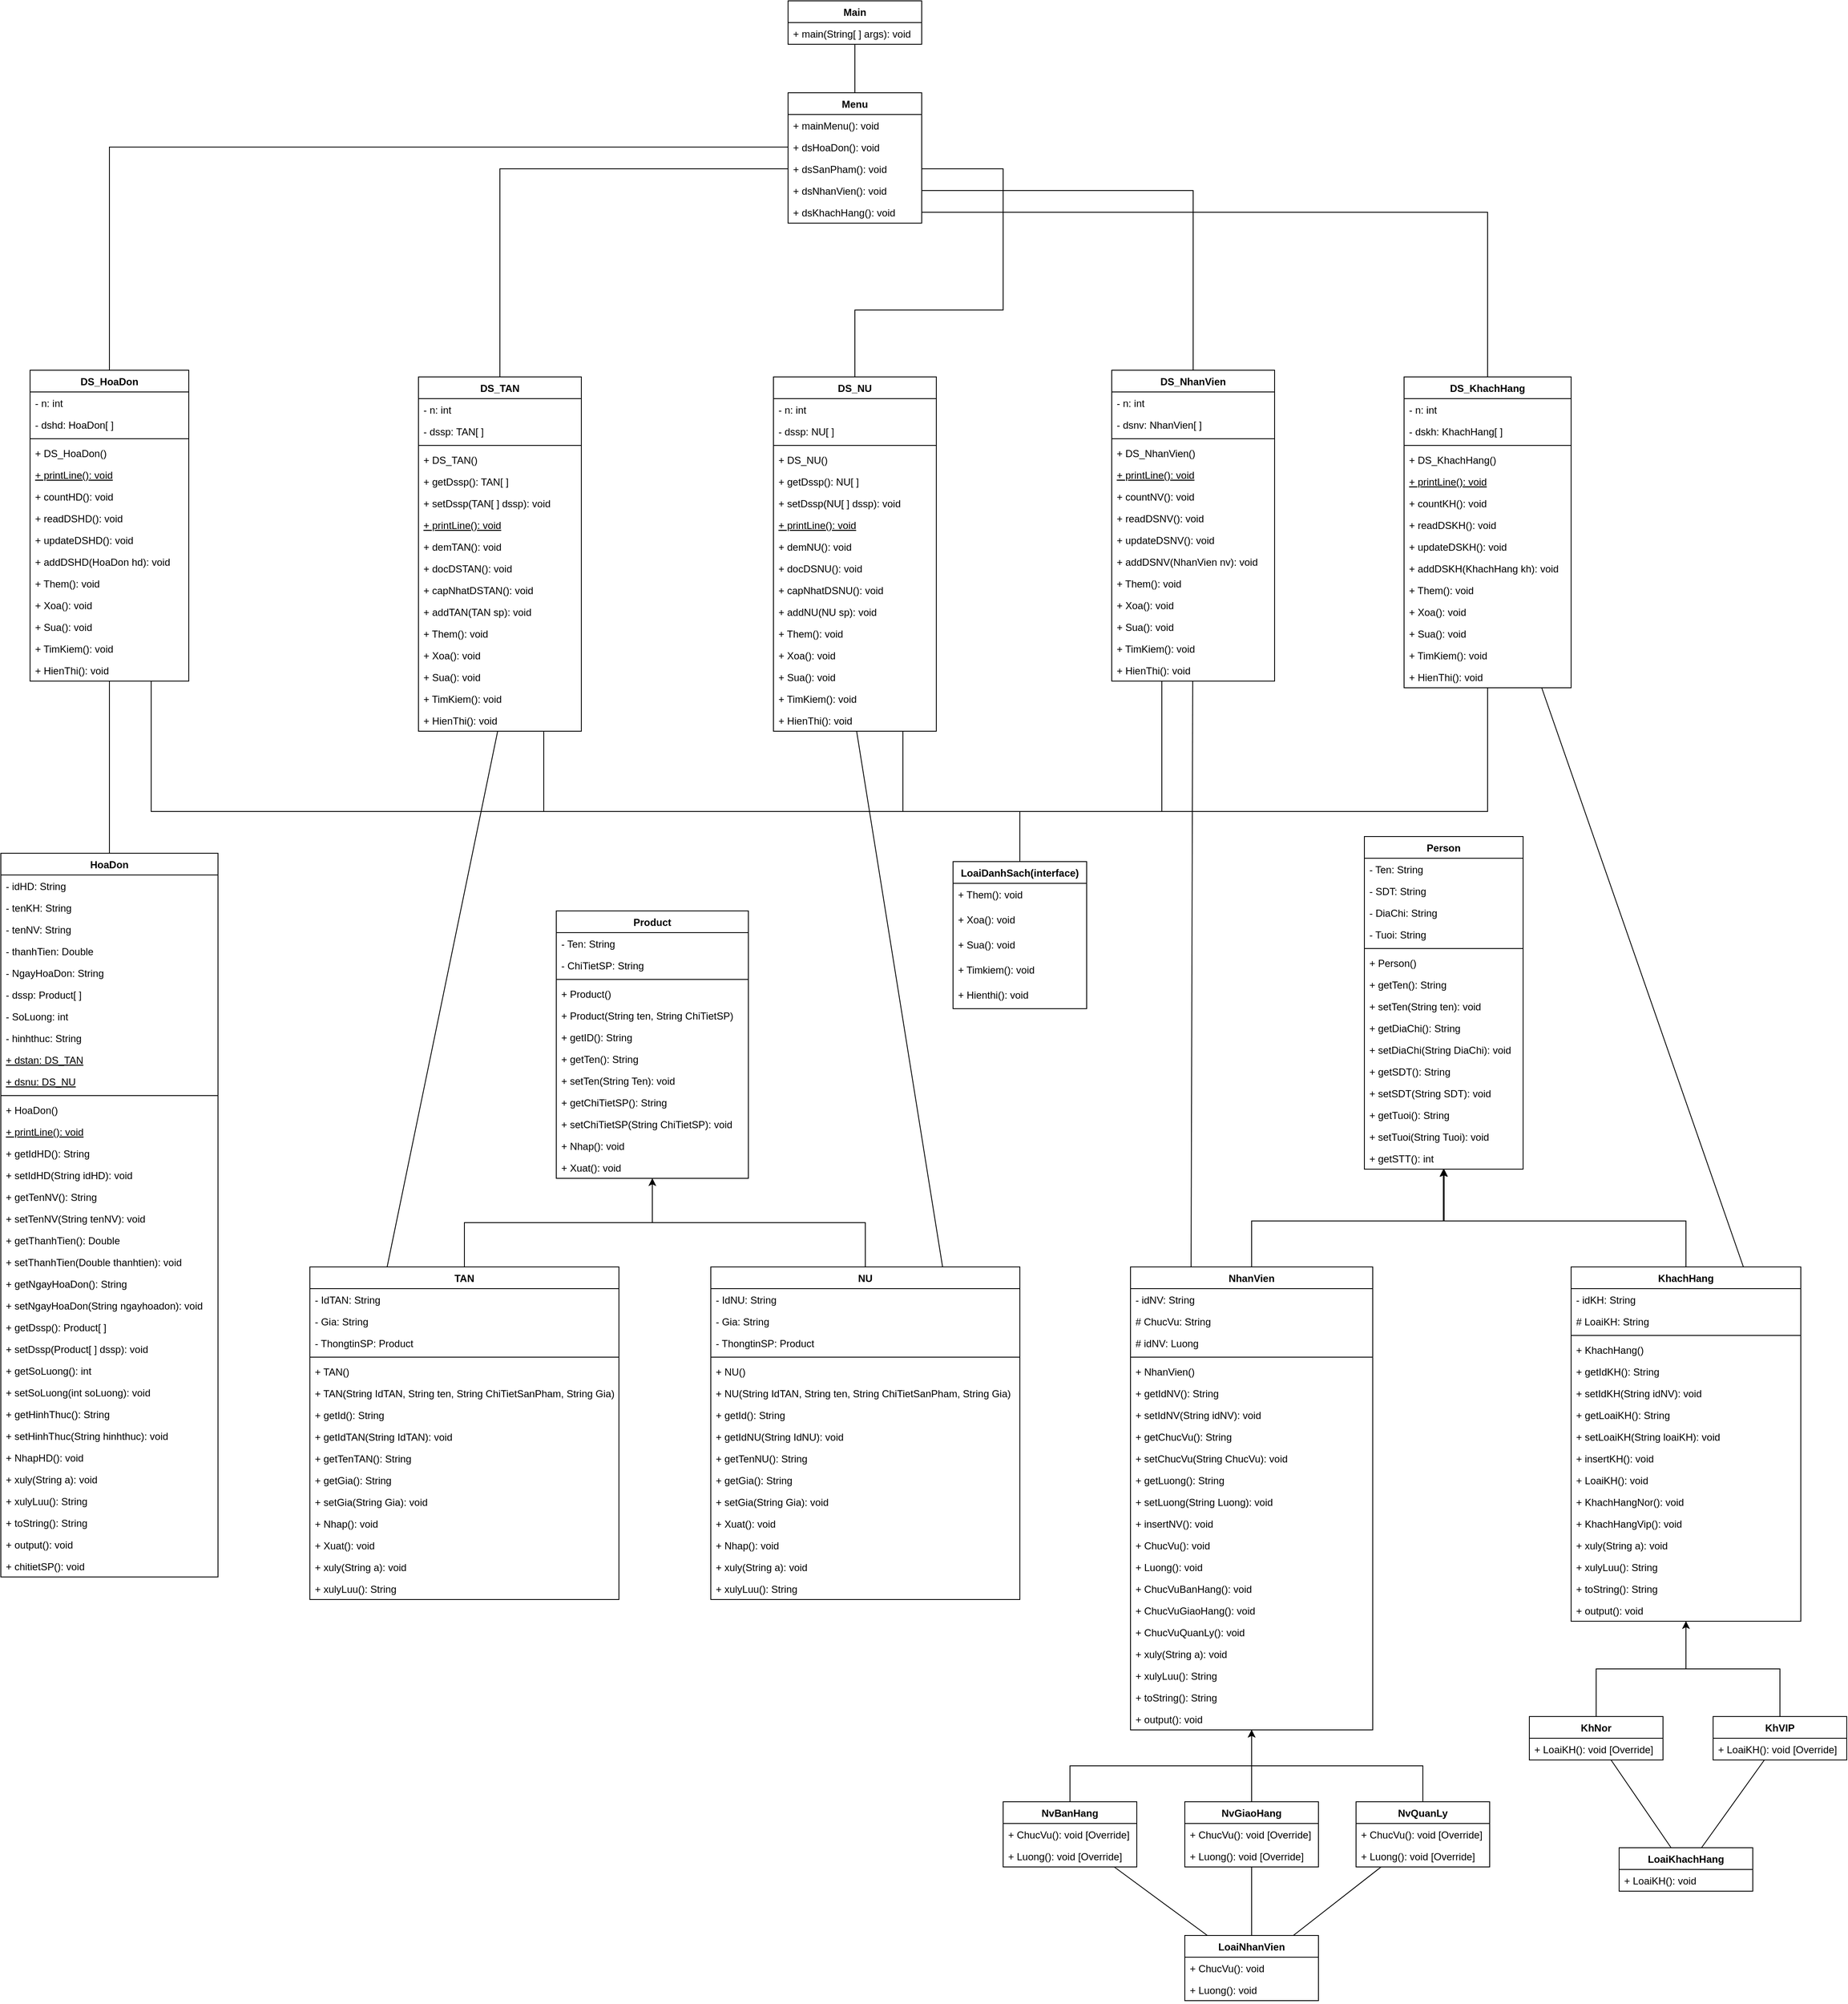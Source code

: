 <mxfile version="15.8.7" type="device"><diagram id="EVMcfRyq3tiRmZQSGh5y" name="Page-1"><mxGraphModel dx="7805" dy="3243" grid="1" gridSize="10" guides="1" tooltips="1" connect="1" arrows="1" fold="1" page="1" pageScale="1" pageWidth="850" pageHeight="1100" math="0" shadow="0"><root><mxCell id="0"/><mxCell id="1" parent="0"/><mxCell id="sLuxsJWgfblOOfhvJj0e-20" value="Product" style="swimlane;fontStyle=1;align=center;verticalAlign=top;childLayout=stackLayout;horizontal=1;startSize=26;horizontalStack=0;resizeParent=1;resizeParentMax=0;resizeLast=0;collapsible=1;marginBottom=0;" vertex="1" parent="1"><mxGeometry x="-3035" y="329" width="230" height="320" as="geometry"/></mxCell><mxCell id="sLuxsJWgfblOOfhvJj0e-21" value="- Ten: String" style="text;strokeColor=none;fillColor=none;align=left;verticalAlign=top;spacingLeft=4;spacingRight=4;overflow=hidden;rotatable=0;points=[[0,0.5],[1,0.5]];portConstraint=eastwest;" vertex="1" parent="sLuxsJWgfblOOfhvJj0e-20"><mxGeometry y="26" width="230" height="26" as="geometry"/></mxCell><mxCell id="sLuxsJWgfblOOfhvJj0e-24" value="- ChiTietSP: String" style="text;strokeColor=none;fillColor=none;align=left;verticalAlign=top;spacingLeft=4;spacingRight=4;overflow=hidden;rotatable=0;points=[[0,0.5],[1,0.5]];portConstraint=eastwest;" vertex="1" parent="sLuxsJWgfblOOfhvJj0e-20"><mxGeometry y="52" width="230" height="26" as="geometry"/></mxCell><mxCell id="sLuxsJWgfblOOfhvJj0e-22" value="" style="line;strokeWidth=1;fillColor=none;align=left;verticalAlign=middle;spacingTop=-1;spacingLeft=3;spacingRight=3;rotatable=0;labelPosition=right;points=[];portConstraint=eastwest;" vertex="1" parent="sLuxsJWgfblOOfhvJj0e-20"><mxGeometry y="78" width="230" height="8" as="geometry"/></mxCell><mxCell id="sLuxsJWgfblOOfhvJj0e-23" value="+ Product() " style="text;strokeColor=none;fillColor=none;align=left;verticalAlign=top;spacingLeft=4;spacingRight=4;overflow=hidden;rotatable=0;points=[[0,0.5],[1,0.5]];portConstraint=eastwest;" vertex="1" parent="sLuxsJWgfblOOfhvJj0e-20"><mxGeometry y="86" width="230" height="26" as="geometry"/></mxCell><mxCell id="sLuxsJWgfblOOfhvJj0e-27" value="+ Product(String ten, String ChiTietSP) " style="text;strokeColor=none;fillColor=none;align=left;verticalAlign=top;spacingLeft=4;spacingRight=4;overflow=hidden;rotatable=0;points=[[0,0.5],[1,0.5]];portConstraint=eastwest;" vertex="1" parent="sLuxsJWgfblOOfhvJj0e-20"><mxGeometry y="112" width="230" height="26" as="geometry"/></mxCell><mxCell id="sLuxsJWgfblOOfhvJj0e-29" value="+ getID(): String" style="text;strokeColor=none;fillColor=none;align=left;verticalAlign=top;spacingLeft=4;spacingRight=4;overflow=hidden;rotatable=0;points=[[0,0.5],[1,0.5]];portConstraint=eastwest;" vertex="1" parent="sLuxsJWgfblOOfhvJj0e-20"><mxGeometry y="138" width="230" height="26" as="geometry"/></mxCell><mxCell id="sLuxsJWgfblOOfhvJj0e-28" value="+ getTen(): String" style="text;strokeColor=none;fillColor=none;align=left;verticalAlign=top;spacingLeft=4;spacingRight=4;overflow=hidden;rotatable=0;points=[[0,0.5],[1,0.5]];portConstraint=eastwest;" vertex="1" parent="sLuxsJWgfblOOfhvJj0e-20"><mxGeometry y="164" width="230" height="26" as="geometry"/></mxCell><mxCell id="sLuxsJWgfblOOfhvJj0e-35" value="+ setTen(String Ten): void " style="text;strokeColor=none;fillColor=none;align=left;verticalAlign=top;spacingLeft=4;spacingRight=4;overflow=hidden;rotatable=0;points=[[0,0.5],[1,0.5]];portConstraint=eastwest;" vertex="1" parent="sLuxsJWgfblOOfhvJj0e-20"><mxGeometry y="190" width="230" height="26" as="geometry"/></mxCell><mxCell id="sLuxsJWgfblOOfhvJj0e-34" value="+ getChiTietSP(): String " style="text;strokeColor=none;fillColor=none;align=left;verticalAlign=top;spacingLeft=4;spacingRight=4;overflow=hidden;rotatable=0;points=[[0,0.5],[1,0.5]];portConstraint=eastwest;" vertex="1" parent="sLuxsJWgfblOOfhvJj0e-20"><mxGeometry y="216" width="230" height="26" as="geometry"/></mxCell><mxCell id="sLuxsJWgfblOOfhvJj0e-33" value="+ setChiTietSP(String ChiTietSP): void " style="text;strokeColor=none;fillColor=none;align=left;verticalAlign=top;spacingLeft=4;spacingRight=4;overflow=hidden;rotatable=0;points=[[0,0.5],[1,0.5]];portConstraint=eastwest;" vertex="1" parent="sLuxsJWgfblOOfhvJj0e-20"><mxGeometry y="242" width="230" height="26" as="geometry"/></mxCell><mxCell id="sLuxsJWgfblOOfhvJj0e-36" value="+ Nhap(): void" style="text;strokeColor=none;fillColor=none;align=left;verticalAlign=top;spacingLeft=4;spacingRight=4;overflow=hidden;rotatable=0;points=[[0,0.5],[1,0.5]];portConstraint=eastwest;" vertex="1" parent="sLuxsJWgfblOOfhvJj0e-20"><mxGeometry y="268" width="230" height="26" as="geometry"/></mxCell><mxCell id="sLuxsJWgfblOOfhvJj0e-30" value="+ Xuat(): void" style="text;strokeColor=none;fillColor=none;align=left;verticalAlign=top;spacingLeft=4;spacingRight=4;overflow=hidden;rotatable=0;points=[[0,0.5],[1,0.5]];portConstraint=eastwest;" vertex="1" parent="sLuxsJWgfblOOfhvJj0e-20"><mxGeometry y="294" width="230" height="26" as="geometry"/></mxCell><mxCell id="sLuxsJWgfblOOfhvJj0e-78" style="edgeStyle=orthogonalEdgeStyle;rounded=0;orthogonalLoop=1;jettySize=auto;html=1;" edge="1" parent="1" source="sLuxsJWgfblOOfhvJj0e-37" target="sLuxsJWgfblOOfhvJj0e-20"><mxGeometry relative="1" as="geometry"/></mxCell><mxCell id="sLuxsJWgfblOOfhvJj0e-37" value="TAN" style="swimlane;fontStyle=1;align=center;verticalAlign=top;childLayout=stackLayout;horizontal=1;startSize=26;horizontalStack=0;resizeParent=1;resizeParentMax=0;resizeLast=0;collapsible=1;marginBottom=0;" vertex="1" parent="1"><mxGeometry x="-3330" y="755" width="370" height="398" as="geometry"/></mxCell><mxCell id="sLuxsJWgfblOOfhvJj0e-38" value="- IdTAN: String" style="text;strokeColor=none;fillColor=none;align=left;verticalAlign=top;spacingLeft=4;spacingRight=4;overflow=hidden;rotatable=0;points=[[0,0.5],[1,0.5]];portConstraint=eastwest;" vertex="1" parent="sLuxsJWgfblOOfhvJj0e-37"><mxGeometry y="26" width="370" height="26" as="geometry"/></mxCell><mxCell id="sLuxsJWgfblOOfhvJj0e-41" value="- Gia: String" style="text;strokeColor=none;fillColor=none;align=left;verticalAlign=top;spacingLeft=4;spacingRight=4;overflow=hidden;rotatable=0;points=[[0,0.5],[1,0.5]];portConstraint=eastwest;" vertex="1" parent="sLuxsJWgfblOOfhvJj0e-37"><mxGeometry y="52" width="370" height="26" as="geometry"/></mxCell><mxCell id="sLuxsJWgfblOOfhvJj0e-42" value="- ThongtinSP: Product" style="text;strokeColor=none;fillColor=none;align=left;verticalAlign=top;spacingLeft=4;spacingRight=4;overflow=hidden;rotatable=0;points=[[0,0.5],[1,0.5]];portConstraint=eastwest;" vertex="1" parent="sLuxsJWgfblOOfhvJj0e-37"><mxGeometry y="78" width="370" height="26" as="geometry"/></mxCell><mxCell id="sLuxsJWgfblOOfhvJj0e-39" value="" style="line;strokeWidth=1;fillColor=none;align=left;verticalAlign=middle;spacingTop=-1;spacingLeft=3;spacingRight=3;rotatable=0;labelPosition=right;points=[];portConstraint=eastwest;" vertex="1" parent="sLuxsJWgfblOOfhvJj0e-37"><mxGeometry y="104" width="370" height="8" as="geometry"/></mxCell><mxCell id="sLuxsJWgfblOOfhvJj0e-40" value="+ TAN()" style="text;strokeColor=none;fillColor=none;align=left;verticalAlign=top;spacingLeft=4;spacingRight=4;overflow=hidden;rotatable=0;points=[[0,0.5],[1,0.5]];portConstraint=eastwest;" vertex="1" parent="sLuxsJWgfblOOfhvJj0e-37"><mxGeometry y="112" width="370" height="26" as="geometry"/></mxCell><mxCell id="sLuxsJWgfblOOfhvJj0e-55" value="+ TAN(String IdTAN, String ten, String ChiTietSanPham, String Gia)" style="text;strokeColor=none;fillColor=none;align=left;verticalAlign=top;spacingLeft=4;spacingRight=4;overflow=hidden;rotatable=0;points=[[0,0.5],[1,0.5]];portConstraint=eastwest;" vertex="1" parent="sLuxsJWgfblOOfhvJj0e-37"><mxGeometry y="138" width="370" height="26" as="geometry"/></mxCell><mxCell id="sLuxsJWgfblOOfhvJj0e-57" value="+ getId(): String" style="text;strokeColor=none;fillColor=none;align=left;verticalAlign=top;spacingLeft=4;spacingRight=4;overflow=hidden;rotatable=0;points=[[0,0.5],[1,0.5]];portConstraint=eastwest;" vertex="1" parent="sLuxsJWgfblOOfhvJj0e-37"><mxGeometry y="164" width="370" height="26" as="geometry"/></mxCell><mxCell id="sLuxsJWgfblOOfhvJj0e-58" value="+ getIdTAN(String IdTAN): void" style="text;strokeColor=none;fillColor=none;align=left;verticalAlign=top;spacingLeft=4;spacingRight=4;overflow=hidden;rotatable=0;points=[[0,0.5],[1,0.5]];portConstraint=eastwest;" vertex="1" parent="sLuxsJWgfblOOfhvJj0e-37"><mxGeometry y="190" width="370" height="26" as="geometry"/></mxCell><mxCell id="sLuxsJWgfblOOfhvJj0e-66" value="+ getTenTAN(): String" style="text;strokeColor=none;fillColor=none;align=left;verticalAlign=top;spacingLeft=4;spacingRight=4;overflow=hidden;rotatable=0;points=[[0,0.5],[1,0.5]];portConstraint=eastwest;" vertex="1" parent="sLuxsJWgfblOOfhvJj0e-37"><mxGeometry y="216" width="370" height="26" as="geometry"/></mxCell><mxCell id="sLuxsJWgfblOOfhvJj0e-60" value="+ getGia(): String" style="text;strokeColor=none;fillColor=none;align=left;verticalAlign=top;spacingLeft=4;spacingRight=4;overflow=hidden;rotatable=0;points=[[0,0.5],[1,0.5]];portConstraint=eastwest;" vertex="1" parent="sLuxsJWgfblOOfhvJj0e-37"><mxGeometry y="242" width="370" height="26" as="geometry"/></mxCell><mxCell id="sLuxsJWgfblOOfhvJj0e-61" value="+ setGia(String Gia): void" style="text;strokeColor=none;fillColor=none;align=left;verticalAlign=top;spacingLeft=4;spacingRight=4;overflow=hidden;rotatable=0;points=[[0,0.5],[1,0.5]];portConstraint=eastwest;" vertex="1" parent="sLuxsJWgfblOOfhvJj0e-37"><mxGeometry y="268" width="370" height="26" as="geometry"/></mxCell><mxCell id="sLuxsJWgfblOOfhvJj0e-62" value="+ Nhap(): void" style="text;strokeColor=none;fillColor=none;align=left;verticalAlign=top;spacingLeft=4;spacingRight=4;overflow=hidden;rotatable=0;points=[[0,0.5],[1,0.5]];portConstraint=eastwest;" vertex="1" parent="sLuxsJWgfblOOfhvJj0e-37"><mxGeometry y="294" width="370" height="26" as="geometry"/></mxCell><mxCell id="sLuxsJWgfblOOfhvJj0e-63" value="+ Xuat(): void" style="text;strokeColor=none;fillColor=none;align=left;verticalAlign=top;spacingLeft=4;spacingRight=4;overflow=hidden;rotatable=0;points=[[0,0.5],[1,0.5]];portConstraint=eastwest;" vertex="1" parent="sLuxsJWgfblOOfhvJj0e-37"><mxGeometry y="320" width="370" height="26" as="geometry"/></mxCell><mxCell id="sLuxsJWgfblOOfhvJj0e-64" value="+ xuly(String a): void" style="text;strokeColor=none;fillColor=none;align=left;verticalAlign=top;spacingLeft=4;spacingRight=4;overflow=hidden;rotatable=0;points=[[0,0.5],[1,0.5]];portConstraint=eastwest;" vertex="1" parent="sLuxsJWgfblOOfhvJj0e-37"><mxGeometry y="346" width="370" height="26" as="geometry"/></mxCell><mxCell id="sLuxsJWgfblOOfhvJj0e-65" value="+ xulyLuu(): String" style="text;strokeColor=none;fillColor=none;align=left;verticalAlign=top;spacingLeft=4;spacingRight=4;overflow=hidden;rotatable=0;points=[[0,0.5],[1,0.5]];portConstraint=eastwest;" vertex="1" parent="sLuxsJWgfblOOfhvJj0e-37"><mxGeometry y="372" width="370" height="26" as="geometry"/></mxCell><mxCell id="sLuxsJWgfblOOfhvJj0e-79" style="edgeStyle=orthogonalEdgeStyle;rounded=0;orthogonalLoop=1;jettySize=auto;html=1;" edge="1" parent="1" source="sLuxsJWgfblOOfhvJj0e-43" target="sLuxsJWgfblOOfhvJj0e-20"><mxGeometry relative="1" as="geometry"/></mxCell><mxCell id="sLuxsJWgfblOOfhvJj0e-43" value="NU" style="swimlane;fontStyle=1;align=center;verticalAlign=top;childLayout=stackLayout;horizontal=1;startSize=26;horizontalStack=0;resizeParent=1;resizeParentMax=0;resizeLast=0;collapsible=1;marginBottom=0;" vertex="1" parent="1"><mxGeometry x="-2850" y="755" width="370" height="398" as="geometry"/></mxCell><mxCell id="sLuxsJWgfblOOfhvJj0e-44" value="- IdNU: String" style="text;strokeColor=none;fillColor=none;align=left;verticalAlign=top;spacingLeft=4;spacingRight=4;overflow=hidden;rotatable=0;points=[[0,0.5],[1,0.5]];portConstraint=eastwest;" vertex="1" parent="sLuxsJWgfblOOfhvJj0e-43"><mxGeometry y="26" width="370" height="26" as="geometry"/></mxCell><mxCell id="sLuxsJWgfblOOfhvJj0e-45" value="- Gia: String" style="text;strokeColor=none;fillColor=none;align=left;verticalAlign=top;spacingLeft=4;spacingRight=4;overflow=hidden;rotatable=0;points=[[0,0.5],[1,0.5]];portConstraint=eastwest;" vertex="1" parent="sLuxsJWgfblOOfhvJj0e-43"><mxGeometry y="52" width="370" height="26" as="geometry"/></mxCell><mxCell id="sLuxsJWgfblOOfhvJj0e-46" value="- ThongtinSP: Product" style="text;strokeColor=none;fillColor=none;align=left;verticalAlign=top;spacingLeft=4;spacingRight=4;overflow=hidden;rotatable=0;points=[[0,0.5],[1,0.5]];portConstraint=eastwest;" vertex="1" parent="sLuxsJWgfblOOfhvJj0e-43"><mxGeometry y="78" width="370" height="26" as="geometry"/></mxCell><mxCell id="sLuxsJWgfblOOfhvJj0e-47" value="" style="line;strokeWidth=1;fillColor=none;align=left;verticalAlign=middle;spacingTop=-1;spacingLeft=3;spacingRight=3;rotatable=0;labelPosition=right;points=[];portConstraint=eastwest;" vertex="1" parent="sLuxsJWgfblOOfhvJj0e-43"><mxGeometry y="104" width="370" height="8" as="geometry"/></mxCell><mxCell id="sLuxsJWgfblOOfhvJj0e-67" value="+ NU()" style="text;strokeColor=none;fillColor=none;align=left;verticalAlign=top;spacingLeft=4;spacingRight=4;overflow=hidden;rotatable=0;points=[[0,0.5],[1,0.5]];portConstraint=eastwest;" vertex="1" parent="sLuxsJWgfblOOfhvJj0e-43"><mxGeometry y="112" width="370" height="26" as="geometry"/></mxCell><mxCell id="sLuxsJWgfblOOfhvJj0e-68" value="+ NU(String IdTAN, String ten, String ChiTietSanPham, String Gia)" style="text;strokeColor=none;fillColor=none;align=left;verticalAlign=top;spacingLeft=4;spacingRight=4;overflow=hidden;rotatable=0;points=[[0,0.5],[1,0.5]];portConstraint=eastwest;" vertex="1" parent="sLuxsJWgfblOOfhvJj0e-43"><mxGeometry y="138" width="370" height="26" as="geometry"/></mxCell><mxCell id="sLuxsJWgfblOOfhvJj0e-69" value="+ getId(): String" style="text;strokeColor=none;fillColor=none;align=left;verticalAlign=top;spacingLeft=4;spacingRight=4;overflow=hidden;rotatable=0;points=[[0,0.5],[1,0.5]];portConstraint=eastwest;" vertex="1" parent="sLuxsJWgfblOOfhvJj0e-43"><mxGeometry y="164" width="370" height="26" as="geometry"/></mxCell><mxCell id="sLuxsJWgfblOOfhvJj0e-70" value="+ getIdNU(String IdNU): void" style="text;strokeColor=none;fillColor=none;align=left;verticalAlign=top;spacingLeft=4;spacingRight=4;overflow=hidden;rotatable=0;points=[[0,0.5],[1,0.5]];portConstraint=eastwest;" vertex="1" parent="sLuxsJWgfblOOfhvJj0e-43"><mxGeometry y="190" width="370" height="26" as="geometry"/></mxCell><mxCell id="sLuxsJWgfblOOfhvJj0e-77" value="+ getTenNU(): String" style="text;strokeColor=none;fillColor=none;align=left;verticalAlign=top;spacingLeft=4;spacingRight=4;overflow=hidden;rotatable=0;points=[[0,0.5],[1,0.5]];portConstraint=eastwest;" vertex="1" parent="sLuxsJWgfblOOfhvJj0e-43"><mxGeometry y="216" width="370" height="26" as="geometry"/></mxCell><mxCell id="sLuxsJWgfblOOfhvJj0e-71" value="+ getGia(): String" style="text;strokeColor=none;fillColor=none;align=left;verticalAlign=top;spacingLeft=4;spacingRight=4;overflow=hidden;rotatable=0;points=[[0,0.5],[1,0.5]];portConstraint=eastwest;" vertex="1" parent="sLuxsJWgfblOOfhvJj0e-43"><mxGeometry y="242" width="370" height="26" as="geometry"/></mxCell><mxCell id="sLuxsJWgfblOOfhvJj0e-72" value="+ setGia(String Gia): void" style="text;strokeColor=none;fillColor=none;align=left;verticalAlign=top;spacingLeft=4;spacingRight=4;overflow=hidden;rotatable=0;points=[[0,0.5],[1,0.5]];portConstraint=eastwest;" vertex="1" parent="sLuxsJWgfblOOfhvJj0e-43"><mxGeometry y="268" width="370" height="26" as="geometry"/></mxCell><mxCell id="sLuxsJWgfblOOfhvJj0e-74" value="+ Xuat(): void" style="text;strokeColor=none;fillColor=none;align=left;verticalAlign=top;spacingLeft=4;spacingRight=4;overflow=hidden;rotatable=0;points=[[0,0.5],[1,0.5]];portConstraint=eastwest;" vertex="1" parent="sLuxsJWgfblOOfhvJj0e-43"><mxGeometry y="294" width="370" height="26" as="geometry"/></mxCell><mxCell id="sLuxsJWgfblOOfhvJj0e-73" value="+ Nhap(): void" style="text;strokeColor=none;fillColor=none;align=left;verticalAlign=top;spacingLeft=4;spacingRight=4;overflow=hidden;rotatable=0;points=[[0,0.5],[1,0.5]];portConstraint=eastwest;" vertex="1" parent="sLuxsJWgfblOOfhvJj0e-43"><mxGeometry y="320" width="370" height="26" as="geometry"/></mxCell><mxCell id="sLuxsJWgfblOOfhvJj0e-75" value="+ xuly(String a): void" style="text;strokeColor=none;fillColor=none;align=left;verticalAlign=top;spacingLeft=4;spacingRight=4;overflow=hidden;rotatable=0;points=[[0,0.5],[1,0.5]];portConstraint=eastwest;" vertex="1" parent="sLuxsJWgfblOOfhvJj0e-43"><mxGeometry y="346" width="370" height="26" as="geometry"/></mxCell><mxCell id="sLuxsJWgfblOOfhvJj0e-76" value="+ xulyLuu(): String" style="text;strokeColor=none;fillColor=none;align=left;verticalAlign=top;spacingLeft=4;spacingRight=4;overflow=hidden;rotatable=0;points=[[0,0.5],[1,0.5]];portConstraint=eastwest;" vertex="1" parent="sLuxsJWgfblOOfhvJj0e-43"><mxGeometry y="372" width="370" height="26" as="geometry"/></mxCell><mxCell id="sLuxsJWgfblOOfhvJj0e-247" style="edgeStyle=orthogonalEdgeStyle;rounded=0;orthogonalLoop=1;jettySize=auto;html=1;endArrow=none;endFill=0;" edge="1" parent="1" source="sLuxsJWgfblOOfhvJj0e-80" target="sLuxsJWgfblOOfhvJj0e-137"><mxGeometry relative="1" as="geometry"><Array as="points"><mxPoint x="-2480" y="210"/><mxPoint x="-3050" y="210"/></Array></mxGeometry></mxCell><mxCell id="sLuxsJWgfblOOfhvJj0e-250" style="edgeStyle=orthogonalEdgeStyle;rounded=0;orthogonalLoop=1;jettySize=auto;html=1;endArrow=none;endFill=0;" edge="1" parent="1" source="sLuxsJWgfblOOfhvJj0e-80" target="sLuxsJWgfblOOfhvJj0e-152"><mxGeometry relative="1" as="geometry"><Array as="points"><mxPoint x="-2480" y="210"/><mxPoint x="-2620" y="210"/></Array></mxGeometry></mxCell><mxCell id="sLuxsJWgfblOOfhvJj0e-251" style="edgeStyle=orthogonalEdgeStyle;rounded=0;orthogonalLoop=1;jettySize=auto;html=1;endArrow=none;endFill=0;" edge="1" parent="1" source="sLuxsJWgfblOOfhvJj0e-80" target="sLuxsJWgfblOOfhvJj0e-91"><mxGeometry relative="1" as="geometry"><Array as="points"><mxPoint x="-2480" y="210"/><mxPoint x="-3520" y="210"/></Array></mxGeometry></mxCell><mxCell id="sLuxsJWgfblOOfhvJj0e-252" style="edgeStyle=orthogonalEdgeStyle;rounded=0;orthogonalLoop=1;jettySize=auto;html=1;endArrow=none;endFill=0;" edge="1" parent="1" source="sLuxsJWgfblOOfhvJj0e-80" target="sLuxsJWgfblOOfhvJj0e-122"><mxGeometry relative="1" as="geometry"><Array as="points"><mxPoint x="-2480" y="210"/><mxPoint x="-2310" y="210"/></Array></mxGeometry></mxCell><mxCell id="sLuxsJWgfblOOfhvJj0e-253" style="edgeStyle=orthogonalEdgeStyle;rounded=0;orthogonalLoop=1;jettySize=auto;html=1;endArrow=none;endFill=0;" edge="1" parent="1" source="sLuxsJWgfblOOfhvJj0e-80" target="sLuxsJWgfblOOfhvJj0e-107"><mxGeometry relative="1" as="geometry"><Array as="points"><mxPoint x="-2480" y="210"/><mxPoint x="-1920" y="210"/></Array></mxGeometry></mxCell><mxCell id="sLuxsJWgfblOOfhvJj0e-80" value="LoaiDanhSach(interface)" style="swimlane;fontStyle=1;align=center;verticalAlign=top;childLayout=stackLayout;horizontal=1;startSize=26;horizontalStack=0;resizeParent=1;resizeParentMax=0;resizeLast=0;collapsible=1;marginBottom=0;" vertex="1" parent="1"><mxGeometry x="-2560" y="270" width="160" height="176" as="geometry"><mxRectangle x="-1885" y="170" width="170" height="26" as="alternateBounds"/></mxGeometry></mxCell><mxCell id="sLuxsJWgfblOOfhvJj0e-85" value="+ Them(): void" style="text;strokeColor=none;fillColor=none;spacingLeft=4;spacingRight=4;overflow=hidden;rotatable=0;points=[[0,0.5],[1,0.5]];portConstraint=eastwest;fontSize=12;" vertex="1" parent="sLuxsJWgfblOOfhvJj0e-80"><mxGeometry y="26" width="160" height="30" as="geometry"/></mxCell><mxCell id="sLuxsJWgfblOOfhvJj0e-87" value="+ Xoa(): void" style="text;strokeColor=none;fillColor=none;spacingLeft=4;spacingRight=4;overflow=hidden;rotatable=0;points=[[0,0.5],[1,0.5]];portConstraint=eastwest;fontSize=12;" vertex="1" parent="sLuxsJWgfblOOfhvJj0e-80"><mxGeometry y="56" width="160" height="30" as="geometry"/></mxCell><mxCell id="sLuxsJWgfblOOfhvJj0e-86" value="+ Sua(): void" style="text;strokeColor=none;fillColor=none;spacingLeft=4;spacingRight=4;overflow=hidden;rotatable=0;points=[[0,0.5],[1,0.5]];portConstraint=eastwest;fontSize=12;" vertex="1" parent="sLuxsJWgfblOOfhvJj0e-80"><mxGeometry y="86" width="160" height="30" as="geometry"/></mxCell><mxCell id="sLuxsJWgfblOOfhvJj0e-88" value="+ Timkiem(): void" style="text;strokeColor=none;fillColor=none;spacingLeft=4;spacingRight=4;overflow=hidden;rotatable=0;points=[[0,0.5],[1,0.5]];portConstraint=eastwest;fontSize=12;" vertex="1" parent="sLuxsJWgfblOOfhvJj0e-80"><mxGeometry y="116" width="160" height="30" as="geometry"/></mxCell><mxCell id="sLuxsJWgfblOOfhvJj0e-89" value="+ Hienthi(): void" style="text;strokeColor=none;fillColor=none;spacingLeft=4;spacingRight=4;overflow=hidden;rotatable=0;points=[[0,0.5],[1,0.5]];portConstraint=eastwest;fontSize=12;" vertex="1" parent="sLuxsJWgfblOOfhvJj0e-80"><mxGeometry y="146" width="160" height="30" as="geometry"/></mxCell><mxCell id="sLuxsJWgfblOOfhvJj0e-237" style="edgeStyle=orthogonalEdgeStyle;rounded=0;orthogonalLoop=1;jettySize=auto;html=1;endArrow=none;endFill=0;" edge="1" parent="1" source="sLuxsJWgfblOOfhvJj0e-91" target="sLuxsJWgfblOOfhvJj0e-234"><mxGeometry relative="1" as="geometry"/></mxCell><mxCell id="sLuxsJWgfblOOfhvJj0e-91" value="DS_HoaDon" style="swimlane;fontStyle=1;align=center;verticalAlign=top;childLayout=stackLayout;horizontal=1;startSize=26;horizontalStack=0;resizeParent=1;resizeParentMax=0;resizeLast=0;collapsible=1;marginBottom=0;" vertex="1" parent="1"><mxGeometry x="-3665" y="-318" width="190" height="372" as="geometry"/></mxCell><mxCell id="sLuxsJWgfblOOfhvJj0e-92" value="- n: int" style="text;strokeColor=none;fillColor=none;align=left;verticalAlign=top;spacingLeft=4;spacingRight=4;overflow=hidden;rotatable=0;points=[[0,0.5],[1,0.5]];portConstraint=eastwest;" vertex="1" parent="sLuxsJWgfblOOfhvJj0e-91"><mxGeometry y="26" width="190" height="26" as="geometry"/></mxCell><mxCell id="sLuxsJWgfblOOfhvJj0e-95" value="- dshd: HoaDon[ ]" style="text;strokeColor=none;fillColor=none;align=left;verticalAlign=top;spacingLeft=4;spacingRight=4;overflow=hidden;rotatable=0;points=[[0,0.5],[1,0.5]];portConstraint=eastwest;" vertex="1" parent="sLuxsJWgfblOOfhvJj0e-91"><mxGeometry y="52" width="190" height="26" as="geometry"/></mxCell><mxCell id="sLuxsJWgfblOOfhvJj0e-93" value="" style="line;strokeWidth=1;fillColor=none;align=left;verticalAlign=middle;spacingTop=-1;spacingLeft=3;spacingRight=3;rotatable=0;labelPosition=right;points=[];portConstraint=eastwest;" vertex="1" parent="sLuxsJWgfblOOfhvJj0e-91"><mxGeometry y="78" width="190" height="8" as="geometry"/></mxCell><mxCell id="sLuxsJWgfblOOfhvJj0e-94" value="+ DS_HoaDon()" style="text;strokeColor=none;fillColor=none;align=left;verticalAlign=top;spacingLeft=4;spacingRight=4;overflow=hidden;rotatable=0;points=[[0,0.5],[1,0.5]];portConstraint=eastwest;" vertex="1" parent="sLuxsJWgfblOOfhvJj0e-91"><mxGeometry y="86" width="190" height="26" as="geometry"/></mxCell><mxCell id="sLuxsJWgfblOOfhvJj0e-96" value="+ printLine(): void" style="text;strokeColor=none;fillColor=none;align=left;verticalAlign=top;spacingLeft=4;spacingRight=4;overflow=hidden;rotatable=0;points=[[0,0.5],[1,0.5]];portConstraint=eastwest;fontStyle=4" vertex="1" parent="sLuxsJWgfblOOfhvJj0e-91"><mxGeometry y="112" width="190" height="26" as="geometry"/></mxCell><mxCell id="sLuxsJWgfblOOfhvJj0e-98" value="+ countHD(): void" style="text;strokeColor=none;fillColor=none;align=left;verticalAlign=top;spacingLeft=4;spacingRight=4;overflow=hidden;rotatable=0;points=[[0,0.5],[1,0.5]];portConstraint=eastwest;" vertex="1" parent="sLuxsJWgfblOOfhvJj0e-91"><mxGeometry y="138" width="190" height="26" as="geometry"/></mxCell><mxCell id="sLuxsJWgfblOOfhvJj0e-99" value="+ readDSHD(): void" style="text;strokeColor=none;fillColor=none;align=left;verticalAlign=top;spacingLeft=4;spacingRight=4;overflow=hidden;rotatable=0;points=[[0,0.5],[1,0.5]];portConstraint=eastwest;" vertex="1" parent="sLuxsJWgfblOOfhvJj0e-91"><mxGeometry y="164" width="190" height="26" as="geometry"/></mxCell><mxCell id="sLuxsJWgfblOOfhvJj0e-100" value="+ updateDSHD(): void" style="text;strokeColor=none;fillColor=none;align=left;verticalAlign=top;spacingLeft=4;spacingRight=4;overflow=hidden;rotatable=0;points=[[0,0.5],[1,0.5]];portConstraint=eastwest;" vertex="1" parent="sLuxsJWgfblOOfhvJj0e-91"><mxGeometry y="190" width="190" height="26" as="geometry"/></mxCell><mxCell id="sLuxsJWgfblOOfhvJj0e-101" value="+ addDSHD(HoaDon hd): void" style="text;strokeColor=none;fillColor=none;align=left;verticalAlign=top;spacingLeft=4;spacingRight=4;overflow=hidden;rotatable=0;points=[[0,0.5],[1,0.5]];portConstraint=eastwest;" vertex="1" parent="sLuxsJWgfblOOfhvJj0e-91"><mxGeometry y="216" width="190" height="26" as="geometry"/></mxCell><mxCell id="sLuxsJWgfblOOfhvJj0e-102" value="+ Them(): void" style="text;strokeColor=none;fillColor=none;align=left;verticalAlign=top;spacingLeft=4;spacingRight=4;overflow=hidden;rotatable=0;points=[[0,0.5],[1,0.5]];portConstraint=eastwest;" vertex="1" parent="sLuxsJWgfblOOfhvJj0e-91"><mxGeometry y="242" width="190" height="26" as="geometry"/></mxCell><mxCell id="sLuxsJWgfblOOfhvJj0e-103" value="+ Xoa(): void" style="text;strokeColor=none;fillColor=none;align=left;verticalAlign=top;spacingLeft=4;spacingRight=4;overflow=hidden;rotatable=0;points=[[0,0.5],[1,0.5]];portConstraint=eastwest;" vertex="1" parent="sLuxsJWgfblOOfhvJj0e-91"><mxGeometry y="268" width="190" height="26" as="geometry"/></mxCell><mxCell id="sLuxsJWgfblOOfhvJj0e-104" value="+ Sua(): void" style="text;strokeColor=none;fillColor=none;align=left;verticalAlign=top;spacingLeft=4;spacingRight=4;overflow=hidden;rotatable=0;points=[[0,0.5],[1,0.5]];portConstraint=eastwest;" vertex="1" parent="sLuxsJWgfblOOfhvJj0e-91"><mxGeometry y="294" width="190" height="26" as="geometry"/></mxCell><mxCell id="sLuxsJWgfblOOfhvJj0e-106" value="+ TimKiem(): void" style="text;strokeColor=none;fillColor=none;align=left;verticalAlign=top;spacingLeft=4;spacingRight=4;overflow=hidden;rotatable=0;points=[[0,0.5],[1,0.5]];portConstraint=eastwest;" vertex="1" parent="sLuxsJWgfblOOfhvJj0e-91"><mxGeometry y="320" width="190" height="26" as="geometry"/></mxCell><mxCell id="sLuxsJWgfblOOfhvJj0e-105" value="+ HienThi(): void" style="text;strokeColor=none;fillColor=none;align=left;verticalAlign=top;spacingLeft=4;spacingRight=4;overflow=hidden;rotatable=0;points=[[0,0.5],[1,0.5]];portConstraint=eastwest;" vertex="1" parent="sLuxsJWgfblOOfhvJj0e-91"><mxGeometry y="346" width="190" height="26" as="geometry"/></mxCell><mxCell id="sLuxsJWgfblOOfhvJj0e-241" style="edgeStyle=orthogonalEdgeStyle;rounded=0;orthogonalLoop=1;jettySize=auto;html=1;endArrow=none;endFill=0;" edge="1" parent="1" source="sLuxsJWgfblOOfhvJj0e-107" target="sLuxsJWgfblOOfhvJj0e-236"><mxGeometry relative="1" as="geometry"/></mxCell><mxCell id="sLuxsJWgfblOOfhvJj0e-107" value="DS_KhachHang" style="swimlane;fontStyle=1;align=center;verticalAlign=top;childLayout=stackLayout;horizontal=1;startSize=26;horizontalStack=0;resizeParent=1;resizeParentMax=0;resizeLast=0;collapsible=1;marginBottom=0;" vertex="1" parent="1"><mxGeometry x="-2020" y="-310" width="200" height="372" as="geometry"/></mxCell><mxCell id="sLuxsJWgfblOOfhvJj0e-108" value="- n: int" style="text;strokeColor=none;fillColor=none;align=left;verticalAlign=top;spacingLeft=4;spacingRight=4;overflow=hidden;rotatable=0;points=[[0,0.5],[1,0.5]];portConstraint=eastwest;" vertex="1" parent="sLuxsJWgfblOOfhvJj0e-107"><mxGeometry y="26" width="200" height="26" as="geometry"/></mxCell><mxCell id="sLuxsJWgfblOOfhvJj0e-109" value="- dskh: KhachHang[ ]" style="text;strokeColor=none;fillColor=none;align=left;verticalAlign=top;spacingLeft=4;spacingRight=4;overflow=hidden;rotatable=0;points=[[0,0.5],[1,0.5]];portConstraint=eastwest;" vertex="1" parent="sLuxsJWgfblOOfhvJj0e-107"><mxGeometry y="52" width="200" height="26" as="geometry"/></mxCell><mxCell id="sLuxsJWgfblOOfhvJj0e-110" value="" style="line;strokeWidth=1;fillColor=none;align=left;verticalAlign=middle;spacingTop=-1;spacingLeft=3;spacingRight=3;rotatable=0;labelPosition=right;points=[];portConstraint=eastwest;" vertex="1" parent="sLuxsJWgfblOOfhvJj0e-107"><mxGeometry y="78" width="200" height="8" as="geometry"/></mxCell><mxCell id="sLuxsJWgfblOOfhvJj0e-111" value="+ DS_KhachHang()" style="text;strokeColor=none;fillColor=none;align=left;verticalAlign=top;spacingLeft=4;spacingRight=4;overflow=hidden;rotatable=0;points=[[0,0.5],[1,0.5]];portConstraint=eastwest;" vertex="1" parent="sLuxsJWgfblOOfhvJj0e-107"><mxGeometry y="86" width="200" height="26" as="geometry"/></mxCell><mxCell id="sLuxsJWgfblOOfhvJj0e-112" value="+ printLine(): void" style="text;strokeColor=none;fillColor=none;align=left;verticalAlign=top;spacingLeft=4;spacingRight=4;overflow=hidden;rotatable=0;points=[[0,0.5],[1,0.5]];portConstraint=eastwest;fontStyle=4" vertex="1" parent="sLuxsJWgfblOOfhvJj0e-107"><mxGeometry y="112" width="200" height="26" as="geometry"/></mxCell><mxCell id="sLuxsJWgfblOOfhvJj0e-113" value="+ countKH(): void" style="text;strokeColor=none;fillColor=none;align=left;verticalAlign=top;spacingLeft=4;spacingRight=4;overflow=hidden;rotatable=0;points=[[0,0.5],[1,0.5]];portConstraint=eastwest;" vertex="1" parent="sLuxsJWgfblOOfhvJj0e-107"><mxGeometry y="138" width="200" height="26" as="geometry"/></mxCell><mxCell id="sLuxsJWgfblOOfhvJj0e-114" value="+ readDSKH(): void" style="text;strokeColor=none;fillColor=none;align=left;verticalAlign=top;spacingLeft=4;spacingRight=4;overflow=hidden;rotatable=0;points=[[0,0.5],[1,0.5]];portConstraint=eastwest;" vertex="1" parent="sLuxsJWgfblOOfhvJj0e-107"><mxGeometry y="164" width="200" height="26" as="geometry"/></mxCell><mxCell id="sLuxsJWgfblOOfhvJj0e-115" value="+ updateDSKH(): void" style="text;strokeColor=none;fillColor=none;align=left;verticalAlign=top;spacingLeft=4;spacingRight=4;overflow=hidden;rotatable=0;points=[[0,0.5],[1,0.5]];portConstraint=eastwest;" vertex="1" parent="sLuxsJWgfblOOfhvJj0e-107"><mxGeometry y="190" width="200" height="26" as="geometry"/></mxCell><mxCell id="sLuxsJWgfblOOfhvJj0e-116" value="+ addDSKH(KhachHang kh): void" style="text;strokeColor=none;fillColor=none;align=left;verticalAlign=top;spacingLeft=4;spacingRight=4;overflow=hidden;rotatable=0;points=[[0,0.5],[1,0.5]];portConstraint=eastwest;" vertex="1" parent="sLuxsJWgfblOOfhvJj0e-107"><mxGeometry y="216" width="200" height="26" as="geometry"/></mxCell><mxCell id="sLuxsJWgfblOOfhvJj0e-117" value="+ Them(): void" style="text;strokeColor=none;fillColor=none;align=left;verticalAlign=top;spacingLeft=4;spacingRight=4;overflow=hidden;rotatable=0;points=[[0,0.5],[1,0.5]];portConstraint=eastwest;" vertex="1" parent="sLuxsJWgfblOOfhvJj0e-107"><mxGeometry y="242" width="200" height="26" as="geometry"/></mxCell><mxCell id="sLuxsJWgfblOOfhvJj0e-118" value="+ Xoa(): void" style="text;strokeColor=none;fillColor=none;align=left;verticalAlign=top;spacingLeft=4;spacingRight=4;overflow=hidden;rotatable=0;points=[[0,0.5],[1,0.5]];portConstraint=eastwest;" vertex="1" parent="sLuxsJWgfblOOfhvJj0e-107"><mxGeometry y="268" width="200" height="26" as="geometry"/></mxCell><mxCell id="sLuxsJWgfblOOfhvJj0e-119" value="+ Sua(): void" style="text;strokeColor=none;fillColor=none;align=left;verticalAlign=top;spacingLeft=4;spacingRight=4;overflow=hidden;rotatable=0;points=[[0,0.5],[1,0.5]];portConstraint=eastwest;" vertex="1" parent="sLuxsJWgfblOOfhvJj0e-107"><mxGeometry y="294" width="200" height="26" as="geometry"/></mxCell><mxCell id="sLuxsJWgfblOOfhvJj0e-120" value="+ TimKiem(): void" style="text;strokeColor=none;fillColor=none;align=left;verticalAlign=top;spacingLeft=4;spacingRight=4;overflow=hidden;rotatable=0;points=[[0,0.5],[1,0.5]];portConstraint=eastwest;" vertex="1" parent="sLuxsJWgfblOOfhvJj0e-107"><mxGeometry y="320" width="200" height="26" as="geometry"/></mxCell><mxCell id="sLuxsJWgfblOOfhvJj0e-121" value="+ HienThi(): void" style="text;strokeColor=none;fillColor=none;align=left;verticalAlign=top;spacingLeft=4;spacingRight=4;overflow=hidden;rotatable=0;points=[[0,0.5],[1,0.5]];portConstraint=eastwest;" vertex="1" parent="sLuxsJWgfblOOfhvJj0e-107"><mxGeometry y="346" width="200" height="26" as="geometry"/></mxCell><mxCell id="sLuxsJWgfblOOfhvJj0e-240" style="edgeStyle=orthogonalEdgeStyle;rounded=0;orthogonalLoop=1;jettySize=auto;html=1;endArrow=none;endFill=0;" edge="1" parent="1" source="sLuxsJWgfblOOfhvJj0e-122" target="sLuxsJWgfblOOfhvJj0e-235"><mxGeometry relative="1" as="geometry"/></mxCell><mxCell id="sLuxsJWgfblOOfhvJj0e-122" value="DS_NhanVien" style="swimlane;fontStyle=1;align=center;verticalAlign=top;childLayout=stackLayout;horizontal=1;startSize=26;horizontalStack=0;resizeParent=1;resizeParentMax=0;resizeLast=0;collapsible=1;marginBottom=0;" vertex="1" parent="1"><mxGeometry x="-2370" y="-318" width="195" height="372" as="geometry"/></mxCell><mxCell id="sLuxsJWgfblOOfhvJj0e-123" value="- n: int" style="text;strokeColor=none;fillColor=none;align=left;verticalAlign=top;spacingLeft=4;spacingRight=4;overflow=hidden;rotatable=0;points=[[0,0.5],[1,0.5]];portConstraint=eastwest;" vertex="1" parent="sLuxsJWgfblOOfhvJj0e-122"><mxGeometry y="26" width="195" height="26" as="geometry"/></mxCell><mxCell id="sLuxsJWgfblOOfhvJj0e-124" value="- dsnv: NhanVien[ ]" style="text;strokeColor=none;fillColor=none;align=left;verticalAlign=top;spacingLeft=4;spacingRight=4;overflow=hidden;rotatable=0;points=[[0,0.5],[1,0.5]];portConstraint=eastwest;" vertex="1" parent="sLuxsJWgfblOOfhvJj0e-122"><mxGeometry y="52" width="195" height="26" as="geometry"/></mxCell><mxCell id="sLuxsJWgfblOOfhvJj0e-125" value="" style="line;strokeWidth=1;fillColor=none;align=left;verticalAlign=middle;spacingTop=-1;spacingLeft=3;spacingRight=3;rotatable=0;labelPosition=right;points=[];portConstraint=eastwest;" vertex="1" parent="sLuxsJWgfblOOfhvJj0e-122"><mxGeometry y="78" width="195" height="8" as="geometry"/></mxCell><mxCell id="sLuxsJWgfblOOfhvJj0e-126" value="+ DS_NhanVien()" style="text;strokeColor=none;fillColor=none;align=left;verticalAlign=top;spacingLeft=4;spacingRight=4;overflow=hidden;rotatable=0;points=[[0,0.5],[1,0.5]];portConstraint=eastwest;" vertex="1" parent="sLuxsJWgfblOOfhvJj0e-122"><mxGeometry y="86" width="195" height="26" as="geometry"/></mxCell><mxCell id="sLuxsJWgfblOOfhvJj0e-127" value="+ printLine(): void" style="text;strokeColor=none;fillColor=none;align=left;verticalAlign=top;spacingLeft=4;spacingRight=4;overflow=hidden;rotatable=0;points=[[0,0.5],[1,0.5]];portConstraint=eastwest;fontStyle=4" vertex="1" parent="sLuxsJWgfblOOfhvJj0e-122"><mxGeometry y="112" width="195" height="26" as="geometry"/></mxCell><mxCell id="sLuxsJWgfblOOfhvJj0e-128" value="+ countNV(): void" style="text;strokeColor=none;fillColor=none;align=left;verticalAlign=top;spacingLeft=4;spacingRight=4;overflow=hidden;rotatable=0;points=[[0,0.5],[1,0.5]];portConstraint=eastwest;" vertex="1" parent="sLuxsJWgfblOOfhvJj0e-122"><mxGeometry y="138" width="195" height="26" as="geometry"/></mxCell><mxCell id="sLuxsJWgfblOOfhvJj0e-129" value="+ readDSNV(): void" style="text;strokeColor=none;fillColor=none;align=left;verticalAlign=top;spacingLeft=4;spacingRight=4;overflow=hidden;rotatable=0;points=[[0,0.5],[1,0.5]];portConstraint=eastwest;" vertex="1" parent="sLuxsJWgfblOOfhvJj0e-122"><mxGeometry y="164" width="195" height="26" as="geometry"/></mxCell><mxCell id="sLuxsJWgfblOOfhvJj0e-130" value="+ updateDSNV(): void" style="text;strokeColor=none;fillColor=none;align=left;verticalAlign=top;spacingLeft=4;spacingRight=4;overflow=hidden;rotatable=0;points=[[0,0.5],[1,0.5]];portConstraint=eastwest;" vertex="1" parent="sLuxsJWgfblOOfhvJj0e-122"><mxGeometry y="190" width="195" height="26" as="geometry"/></mxCell><mxCell id="sLuxsJWgfblOOfhvJj0e-131" value="+ addDSNV(NhanVien nv): void" style="text;strokeColor=none;fillColor=none;align=left;verticalAlign=top;spacingLeft=4;spacingRight=4;overflow=hidden;rotatable=0;points=[[0,0.5],[1,0.5]];portConstraint=eastwest;" vertex="1" parent="sLuxsJWgfblOOfhvJj0e-122"><mxGeometry y="216" width="195" height="26" as="geometry"/></mxCell><mxCell id="sLuxsJWgfblOOfhvJj0e-132" value="+ Them(): void" style="text;strokeColor=none;fillColor=none;align=left;verticalAlign=top;spacingLeft=4;spacingRight=4;overflow=hidden;rotatable=0;points=[[0,0.5],[1,0.5]];portConstraint=eastwest;" vertex="1" parent="sLuxsJWgfblOOfhvJj0e-122"><mxGeometry y="242" width="195" height="26" as="geometry"/></mxCell><mxCell id="sLuxsJWgfblOOfhvJj0e-133" value="+ Xoa(): void" style="text;strokeColor=none;fillColor=none;align=left;verticalAlign=top;spacingLeft=4;spacingRight=4;overflow=hidden;rotatable=0;points=[[0,0.5],[1,0.5]];portConstraint=eastwest;" vertex="1" parent="sLuxsJWgfblOOfhvJj0e-122"><mxGeometry y="268" width="195" height="26" as="geometry"/></mxCell><mxCell id="sLuxsJWgfblOOfhvJj0e-134" value="+ Sua(): void" style="text;strokeColor=none;fillColor=none;align=left;verticalAlign=top;spacingLeft=4;spacingRight=4;overflow=hidden;rotatable=0;points=[[0,0.5],[1,0.5]];portConstraint=eastwest;" vertex="1" parent="sLuxsJWgfblOOfhvJj0e-122"><mxGeometry y="294" width="195" height="26" as="geometry"/></mxCell><mxCell id="sLuxsJWgfblOOfhvJj0e-135" value="+ TimKiem(): void" style="text;strokeColor=none;fillColor=none;align=left;verticalAlign=top;spacingLeft=4;spacingRight=4;overflow=hidden;rotatable=0;points=[[0,0.5],[1,0.5]];portConstraint=eastwest;" vertex="1" parent="sLuxsJWgfblOOfhvJj0e-122"><mxGeometry y="320" width="195" height="26" as="geometry"/></mxCell><mxCell id="sLuxsJWgfblOOfhvJj0e-136" value="+ HienThi(): void" style="text;strokeColor=none;fillColor=none;align=left;verticalAlign=top;spacingLeft=4;spacingRight=4;overflow=hidden;rotatable=0;points=[[0,0.5],[1,0.5]];portConstraint=eastwest;" vertex="1" parent="sLuxsJWgfblOOfhvJj0e-122"><mxGeometry y="346" width="195" height="26" as="geometry"/></mxCell><mxCell id="sLuxsJWgfblOOfhvJj0e-238" style="edgeStyle=orthogonalEdgeStyle;rounded=0;orthogonalLoop=1;jettySize=auto;html=1;endArrow=none;endFill=0;" edge="1" parent="1" source="sLuxsJWgfblOOfhvJj0e-137" target="sLuxsJWgfblOOfhvJj0e-233"><mxGeometry relative="1" as="geometry"/></mxCell><mxCell id="sLuxsJWgfblOOfhvJj0e-137" value="DS_TAN" style="swimlane;fontStyle=1;align=center;verticalAlign=top;childLayout=stackLayout;horizontal=1;startSize=26;horizontalStack=0;resizeParent=1;resizeParentMax=0;resizeLast=0;collapsible=1;marginBottom=0;" vertex="1" parent="1"><mxGeometry x="-3200" y="-310" width="195" height="424" as="geometry"/></mxCell><mxCell id="sLuxsJWgfblOOfhvJj0e-138" value="- n: int" style="text;strokeColor=none;fillColor=none;align=left;verticalAlign=top;spacingLeft=4;spacingRight=4;overflow=hidden;rotatable=0;points=[[0,0.5],[1,0.5]];portConstraint=eastwest;" vertex="1" parent="sLuxsJWgfblOOfhvJj0e-137"><mxGeometry y="26" width="195" height="26" as="geometry"/></mxCell><mxCell id="sLuxsJWgfblOOfhvJj0e-139" value="- dssp: TAN[ ]" style="text;strokeColor=none;fillColor=none;align=left;verticalAlign=top;spacingLeft=4;spacingRight=4;overflow=hidden;rotatable=0;points=[[0,0.5],[1,0.5]];portConstraint=eastwest;" vertex="1" parent="sLuxsJWgfblOOfhvJj0e-137"><mxGeometry y="52" width="195" height="26" as="geometry"/></mxCell><mxCell id="sLuxsJWgfblOOfhvJj0e-140" value="" style="line;strokeWidth=1;fillColor=none;align=left;verticalAlign=middle;spacingTop=-1;spacingLeft=3;spacingRight=3;rotatable=0;labelPosition=right;points=[];portConstraint=eastwest;" vertex="1" parent="sLuxsJWgfblOOfhvJj0e-137"><mxGeometry y="78" width="195" height="8" as="geometry"/></mxCell><mxCell id="sLuxsJWgfblOOfhvJj0e-141" value="+ DS_TAN()" style="text;strokeColor=none;fillColor=none;align=left;verticalAlign=top;spacingLeft=4;spacingRight=4;overflow=hidden;rotatable=0;points=[[0,0.5],[1,0.5]];portConstraint=eastwest;" vertex="1" parent="sLuxsJWgfblOOfhvJj0e-137"><mxGeometry y="86" width="195" height="26" as="geometry"/></mxCell><mxCell id="sLuxsJWgfblOOfhvJj0e-167" value="+ getDssp(): TAN[ ]" style="text;strokeColor=none;fillColor=none;align=left;verticalAlign=top;spacingLeft=4;spacingRight=4;overflow=hidden;rotatable=0;points=[[0,0.5],[1,0.5]];portConstraint=eastwest;" vertex="1" parent="sLuxsJWgfblOOfhvJj0e-137"><mxGeometry y="112" width="195" height="26" as="geometry"/></mxCell><mxCell id="sLuxsJWgfblOOfhvJj0e-168" value="+ setDssp(TAN[ ] dssp): void" style="text;strokeColor=none;fillColor=none;align=left;verticalAlign=top;spacingLeft=4;spacingRight=4;overflow=hidden;rotatable=0;points=[[0,0.5],[1,0.5]];portConstraint=eastwest;" vertex="1" parent="sLuxsJWgfblOOfhvJj0e-137"><mxGeometry y="138" width="195" height="26" as="geometry"/></mxCell><mxCell id="sLuxsJWgfblOOfhvJj0e-142" value="+ printLine(): void" style="text;strokeColor=none;fillColor=none;align=left;verticalAlign=top;spacingLeft=4;spacingRight=4;overflow=hidden;rotatable=0;points=[[0,0.5],[1,0.5]];portConstraint=eastwest;fontStyle=4" vertex="1" parent="sLuxsJWgfblOOfhvJj0e-137"><mxGeometry y="164" width="195" height="26" as="geometry"/></mxCell><mxCell id="sLuxsJWgfblOOfhvJj0e-143" value="+ demTAN(): void" style="text;strokeColor=none;fillColor=none;align=left;verticalAlign=top;spacingLeft=4;spacingRight=4;overflow=hidden;rotatable=0;points=[[0,0.5],[1,0.5]];portConstraint=eastwest;" vertex="1" parent="sLuxsJWgfblOOfhvJj0e-137"><mxGeometry y="190" width="195" height="26" as="geometry"/></mxCell><mxCell id="sLuxsJWgfblOOfhvJj0e-144" value="+ docDSTAN(): void" style="text;strokeColor=none;fillColor=none;align=left;verticalAlign=top;spacingLeft=4;spacingRight=4;overflow=hidden;rotatable=0;points=[[0,0.5],[1,0.5]];portConstraint=eastwest;" vertex="1" parent="sLuxsJWgfblOOfhvJj0e-137"><mxGeometry y="216" width="195" height="26" as="geometry"/></mxCell><mxCell id="sLuxsJWgfblOOfhvJj0e-145" value="+ capNhatDSTAN(): void" style="text;strokeColor=none;fillColor=none;align=left;verticalAlign=top;spacingLeft=4;spacingRight=4;overflow=hidden;rotatable=0;points=[[0,0.5],[1,0.5]];portConstraint=eastwest;" vertex="1" parent="sLuxsJWgfblOOfhvJj0e-137"><mxGeometry y="242" width="195" height="26" as="geometry"/></mxCell><mxCell id="sLuxsJWgfblOOfhvJj0e-146" value="+ addTAN(TAN sp): void" style="text;strokeColor=none;fillColor=none;align=left;verticalAlign=top;spacingLeft=4;spacingRight=4;overflow=hidden;rotatable=0;points=[[0,0.5],[1,0.5]];portConstraint=eastwest;" vertex="1" parent="sLuxsJWgfblOOfhvJj0e-137"><mxGeometry y="268" width="195" height="26" as="geometry"/></mxCell><mxCell id="sLuxsJWgfblOOfhvJj0e-147" value="+ Them(): void" style="text;strokeColor=none;fillColor=none;align=left;verticalAlign=top;spacingLeft=4;spacingRight=4;overflow=hidden;rotatable=0;points=[[0,0.5],[1,0.5]];portConstraint=eastwest;" vertex="1" parent="sLuxsJWgfblOOfhvJj0e-137"><mxGeometry y="294" width="195" height="26" as="geometry"/></mxCell><mxCell id="sLuxsJWgfblOOfhvJj0e-148" value="+ Xoa(): void" style="text;strokeColor=none;fillColor=none;align=left;verticalAlign=top;spacingLeft=4;spacingRight=4;overflow=hidden;rotatable=0;points=[[0,0.5],[1,0.5]];portConstraint=eastwest;" vertex="1" parent="sLuxsJWgfblOOfhvJj0e-137"><mxGeometry y="320" width="195" height="26" as="geometry"/></mxCell><mxCell id="sLuxsJWgfblOOfhvJj0e-149" value="+ Sua(): void" style="text;strokeColor=none;fillColor=none;align=left;verticalAlign=top;spacingLeft=4;spacingRight=4;overflow=hidden;rotatable=0;points=[[0,0.5],[1,0.5]];portConstraint=eastwest;" vertex="1" parent="sLuxsJWgfblOOfhvJj0e-137"><mxGeometry y="346" width="195" height="26" as="geometry"/></mxCell><mxCell id="sLuxsJWgfblOOfhvJj0e-150" value="+ TimKiem(): void" style="text;strokeColor=none;fillColor=none;align=left;verticalAlign=top;spacingLeft=4;spacingRight=4;overflow=hidden;rotatable=0;points=[[0,0.5],[1,0.5]];portConstraint=eastwest;" vertex="1" parent="sLuxsJWgfblOOfhvJj0e-137"><mxGeometry y="372" width="195" height="26" as="geometry"/></mxCell><mxCell id="sLuxsJWgfblOOfhvJj0e-151" value="+ HienThi(): void" style="text;strokeColor=none;fillColor=none;align=left;verticalAlign=top;spacingLeft=4;spacingRight=4;overflow=hidden;rotatable=0;points=[[0,0.5],[1,0.5]];portConstraint=eastwest;" vertex="1" parent="sLuxsJWgfblOOfhvJj0e-137"><mxGeometry y="398" width="195" height="26" as="geometry"/></mxCell><mxCell id="sLuxsJWgfblOOfhvJj0e-255" style="edgeStyle=orthogonalEdgeStyle;rounded=0;orthogonalLoop=1;jettySize=auto;html=1;endArrow=none;endFill=0;" edge="1" parent="1" source="sLuxsJWgfblOOfhvJj0e-152" target="sLuxsJWgfblOOfhvJj0e-233"><mxGeometry relative="1" as="geometry"><Array as="points"><mxPoint x="-2677" y="-390"/><mxPoint x="-2500" y="-390"/><mxPoint x="-2500" y="-559"/></Array></mxGeometry></mxCell><mxCell id="sLuxsJWgfblOOfhvJj0e-152" value="DS_NU" style="swimlane;fontStyle=1;align=center;verticalAlign=top;childLayout=stackLayout;horizontal=1;startSize=26;horizontalStack=0;resizeParent=1;resizeParentMax=0;resizeLast=0;collapsible=1;marginBottom=0;" vertex="1" parent="1"><mxGeometry x="-2775" y="-310" width="195" height="424" as="geometry"/></mxCell><mxCell id="sLuxsJWgfblOOfhvJj0e-153" value="- n: int" style="text;strokeColor=none;fillColor=none;align=left;verticalAlign=top;spacingLeft=4;spacingRight=4;overflow=hidden;rotatable=0;points=[[0,0.5],[1,0.5]];portConstraint=eastwest;" vertex="1" parent="sLuxsJWgfblOOfhvJj0e-152"><mxGeometry y="26" width="195" height="26" as="geometry"/></mxCell><mxCell id="sLuxsJWgfblOOfhvJj0e-154" value="- dssp: NU[ ]" style="text;strokeColor=none;fillColor=none;align=left;verticalAlign=top;spacingLeft=4;spacingRight=4;overflow=hidden;rotatable=0;points=[[0,0.5],[1,0.5]];portConstraint=eastwest;" vertex="1" parent="sLuxsJWgfblOOfhvJj0e-152"><mxGeometry y="52" width="195" height="26" as="geometry"/></mxCell><mxCell id="sLuxsJWgfblOOfhvJj0e-155" value="" style="line;strokeWidth=1;fillColor=none;align=left;verticalAlign=middle;spacingTop=-1;spacingLeft=3;spacingRight=3;rotatable=0;labelPosition=right;points=[];portConstraint=eastwest;" vertex="1" parent="sLuxsJWgfblOOfhvJj0e-152"><mxGeometry y="78" width="195" height="8" as="geometry"/></mxCell><mxCell id="sLuxsJWgfblOOfhvJj0e-156" value="+ DS_NU()" style="text;strokeColor=none;fillColor=none;align=left;verticalAlign=top;spacingLeft=4;spacingRight=4;overflow=hidden;rotatable=0;points=[[0,0.5],[1,0.5]];portConstraint=eastwest;" vertex="1" parent="sLuxsJWgfblOOfhvJj0e-152"><mxGeometry y="86" width="195" height="26" as="geometry"/></mxCell><mxCell id="sLuxsJWgfblOOfhvJj0e-169" value="+ getDssp(): NU[ ]" style="text;strokeColor=none;fillColor=none;align=left;verticalAlign=top;spacingLeft=4;spacingRight=4;overflow=hidden;rotatable=0;points=[[0,0.5],[1,0.5]];portConstraint=eastwest;" vertex="1" parent="sLuxsJWgfblOOfhvJj0e-152"><mxGeometry y="112" width="195" height="26" as="geometry"/></mxCell><mxCell id="sLuxsJWgfblOOfhvJj0e-170" value="+ setDssp(NU[ ] dssp): void" style="text;strokeColor=none;fillColor=none;align=left;verticalAlign=top;spacingLeft=4;spacingRight=4;overflow=hidden;rotatable=0;points=[[0,0.5],[1,0.5]];portConstraint=eastwest;" vertex="1" parent="sLuxsJWgfblOOfhvJj0e-152"><mxGeometry y="138" width="195" height="26" as="geometry"/></mxCell><mxCell id="sLuxsJWgfblOOfhvJj0e-157" value="+ printLine(): void" style="text;strokeColor=none;fillColor=none;align=left;verticalAlign=top;spacingLeft=4;spacingRight=4;overflow=hidden;rotatable=0;points=[[0,0.5],[1,0.5]];portConstraint=eastwest;fontStyle=4" vertex="1" parent="sLuxsJWgfblOOfhvJj0e-152"><mxGeometry y="164" width="195" height="26" as="geometry"/></mxCell><mxCell id="sLuxsJWgfblOOfhvJj0e-158" value="+ demNU(): void" style="text;strokeColor=none;fillColor=none;align=left;verticalAlign=top;spacingLeft=4;spacingRight=4;overflow=hidden;rotatable=0;points=[[0,0.5],[1,0.5]];portConstraint=eastwest;" vertex="1" parent="sLuxsJWgfblOOfhvJj0e-152"><mxGeometry y="190" width="195" height="26" as="geometry"/></mxCell><mxCell id="sLuxsJWgfblOOfhvJj0e-159" value="+ docDSNU(): void" style="text;strokeColor=none;fillColor=none;align=left;verticalAlign=top;spacingLeft=4;spacingRight=4;overflow=hidden;rotatable=0;points=[[0,0.5],[1,0.5]];portConstraint=eastwest;" vertex="1" parent="sLuxsJWgfblOOfhvJj0e-152"><mxGeometry y="216" width="195" height="26" as="geometry"/></mxCell><mxCell id="sLuxsJWgfblOOfhvJj0e-160" value="+ capNhatDSNU(): void" style="text;strokeColor=none;fillColor=none;align=left;verticalAlign=top;spacingLeft=4;spacingRight=4;overflow=hidden;rotatable=0;points=[[0,0.5],[1,0.5]];portConstraint=eastwest;" vertex="1" parent="sLuxsJWgfblOOfhvJj0e-152"><mxGeometry y="242" width="195" height="26" as="geometry"/></mxCell><mxCell id="sLuxsJWgfblOOfhvJj0e-161" value="+ addNU(NU sp): void" style="text;strokeColor=none;fillColor=none;align=left;verticalAlign=top;spacingLeft=4;spacingRight=4;overflow=hidden;rotatable=0;points=[[0,0.5],[1,0.5]];portConstraint=eastwest;" vertex="1" parent="sLuxsJWgfblOOfhvJj0e-152"><mxGeometry y="268" width="195" height="26" as="geometry"/></mxCell><mxCell id="sLuxsJWgfblOOfhvJj0e-162" value="+ Them(): void" style="text;strokeColor=none;fillColor=none;align=left;verticalAlign=top;spacingLeft=4;spacingRight=4;overflow=hidden;rotatable=0;points=[[0,0.5],[1,0.5]];portConstraint=eastwest;" vertex="1" parent="sLuxsJWgfblOOfhvJj0e-152"><mxGeometry y="294" width="195" height="26" as="geometry"/></mxCell><mxCell id="sLuxsJWgfblOOfhvJj0e-163" value="+ Xoa(): void" style="text;strokeColor=none;fillColor=none;align=left;verticalAlign=top;spacingLeft=4;spacingRight=4;overflow=hidden;rotatable=0;points=[[0,0.5],[1,0.5]];portConstraint=eastwest;" vertex="1" parent="sLuxsJWgfblOOfhvJj0e-152"><mxGeometry y="320" width="195" height="26" as="geometry"/></mxCell><mxCell id="sLuxsJWgfblOOfhvJj0e-164" value="+ Sua(): void" style="text;strokeColor=none;fillColor=none;align=left;verticalAlign=top;spacingLeft=4;spacingRight=4;overflow=hidden;rotatable=0;points=[[0,0.5],[1,0.5]];portConstraint=eastwest;" vertex="1" parent="sLuxsJWgfblOOfhvJj0e-152"><mxGeometry y="346" width="195" height="26" as="geometry"/></mxCell><mxCell id="sLuxsJWgfblOOfhvJj0e-165" value="+ TimKiem(): void" style="text;strokeColor=none;fillColor=none;align=left;verticalAlign=top;spacingLeft=4;spacingRight=4;overflow=hidden;rotatable=0;points=[[0,0.5],[1,0.5]];portConstraint=eastwest;" vertex="1" parent="sLuxsJWgfblOOfhvJj0e-152"><mxGeometry y="372" width="195" height="26" as="geometry"/></mxCell><mxCell id="sLuxsJWgfblOOfhvJj0e-166" value="+ HienThi(): void" style="text;strokeColor=none;fillColor=none;align=left;verticalAlign=top;spacingLeft=4;spacingRight=4;overflow=hidden;rotatable=0;points=[[0,0.5],[1,0.5]];portConstraint=eastwest;" vertex="1" parent="sLuxsJWgfblOOfhvJj0e-152"><mxGeometry y="398" width="195" height="26" as="geometry"/></mxCell><mxCell id="sLuxsJWgfblOOfhvJj0e-172" value="HoaDon" style="swimlane;fontStyle=1;align=center;verticalAlign=top;childLayout=stackLayout;horizontal=1;startSize=26;horizontalStack=0;resizeParent=1;resizeParentMax=0;resizeLast=0;collapsible=1;marginBottom=0;" vertex="1" parent="1"><mxGeometry x="-3700" y="260" width="260" height="866" as="geometry"/></mxCell><mxCell id="sLuxsJWgfblOOfhvJj0e-176" value="- idHD: String" style="text;strokeColor=none;fillColor=none;align=left;verticalAlign=top;spacingLeft=4;spacingRight=4;overflow=hidden;rotatable=0;points=[[0,0.5],[1,0.5]];portConstraint=eastwest;" vertex="1" parent="sLuxsJWgfblOOfhvJj0e-172"><mxGeometry y="26" width="260" height="26" as="geometry"/></mxCell><mxCell id="sLuxsJWgfblOOfhvJj0e-179" value="- tenKH: String" style="text;strokeColor=none;fillColor=none;align=left;verticalAlign=top;spacingLeft=4;spacingRight=4;overflow=hidden;rotatable=0;points=[[0,0.5],[1,0.5]];portConstraint=eastwest;" vertex="1" parent="sLuxsJWgfblOOfhvJj0e-172"><mxGeometry y="52" width="260" height="26" as="geometry"/></mxCell><mxCell id="sLuxsJWgfblOOfhvJj0e-180" value="- tenNV: String" style="text;strokeColor=none;fillColor=none;align=left;verticalAlign=top;spacingLeft=4;spacingRight=4;overflow=hidden;rotatable=0;points=[[0,0.5],[1,0.5]];portConstraint=eastwest;" vertex="1" parent="sLuxsJWgfblOOfhvJj0e-172"><mxGeometry y="78" width="260" height="26" as="geometry"/></mxCell><mxCell id="sLuxsJWgfblOOfhvJj0e-181" value="- thanhTien: Double" style="text;strokeColor=none;fillColor=none;align=left;verticalAlign=top;spacingLeft=4;spacingRight=4;overflow=hidden;rotatable=0;points=[[0,0.5],[1,0.5]];portConstraint=eastwest;" vertex="1" parent="sLuxsJWgfblOOfhvJj0e-172"><mxGeometry y="104" width="260" height="26" as="geometry"/></mxCell><mxCell id="sLuxsJWgfblOOfhvJj0e-182" value="- NgayHoaDon: String" style="text;strokeColor=none;fillColor=none;align=left;verticalAlign=top;spacingLeft=4;spacingRight=4;overflow=hidden;rotatable=0;points=[[0,0.5],[1,0.5]];portConstraint=eastwest;" vertex="1" parent="sLuxsJWgfblOOfhvJj0e-172"><mxGeometry y="130" width="260" height="26" as="geometry"/></mxCell><mxCell id="sLuxsJWgfblOOfhvJj0e-183" value="- dssp: Product[ ]" style="text;strokeColor=none;fillColor=none;align=left;verticalAlign=top;spacingLeft=4;spacingRight=4;overflow=hidden;rotatable=0;points=[[0,0.5],[1,0.5]];portConstraint=eastwest;" vertex="1" parent="sLuxsJWgfblOOfhvJj0e-172"><mxGeometry y="156" width="260" height="26" as="geometry"/></mxCell><mxCell id="sLuxsJWgfblOOfhvJj0e-184" value="- SoLuong: int" style="text;strokeColor=none;fillColor=none;align=left;verticalAlign=top;spacingLeft=4;spacingRight=4;overflow=hidden;rotatable=0;points=[[0,0.5],[1,0.5]];portConstraint=eastwest;" vertex="1" parent="sLuxsJWgfblOOfhvJj0e-172"><mxGeometry y="182" width="260" height="26" as="geometry"/></mxCell><mxCell id="sLuxsJWgfblOOfhvJj0e-185" value="- hinhthuc: String" style="text;strokeColor=none;fillColor=none;align=left;verticalAlign=top;spacingLeft=4;spacingRight=4;overflow=hidden;rotatable=0;points=[[0,0.5],[1,0.5]];portConstraint=eastwest;" vertex="1" parent="sLuxsJWgfblOOfhvJj0e-172"><mxGeometry y="208" width="260" height="26" as="geometry"/></mxCell><mxCell id="sLuxsJWgfblOOfhvJj0e-186" value="+ dstan: DS_TAN" style="text;strokeColor=none;fillColor=none;align=left;verticalAlign=top;spacingLeft=4;spacingRight=4;overflow=hidden;rotatable=0;points=[[0,0.5],[1,0.5]];portConstraint=eastwest;fontStyle=4" vertex="1" parent="sLuxsJWgfblOOfhvJj0e-172"><mxGeometry y="234" width="260" height="26" as="geometry"/></mxCell><mxCell id="sLuxsJWgfblOOfhvJj0e-187" value="+ dsnu: DS_NU" style="text;strokeColor=none;fillColor=none;align=left;verticalAlign=top;spacingLeft=4;spacingRight=4;overflow=hidden;rotatable=0;points=[[0,0.5],[1,0.5]];portConstraint=eastwest;fontStyle=4" vertex="1" parent="sLuxsJWgfblOOfhvJj0e-172"><mxGeometry y="260" width="260" height="26" as="geometry"/></mxCell><mxCell id="sLuxsJWgfblOOfhvJj0e-174" value="" style="line;strokeWidth=1;fillColor=none;align=left;verticalAlign=middle;spacingTop=-1;spacingLeft=3;spacingRight=3;rotatable=0;labelPosition=right;points=[];portConstraint=eastwest;" vertex="1" parent="sLuxsJWgfblOOfhvJj0e-172"><mxGeometry y="286" width="260" height="8" as="geometry"/></mxCell><mxCell id="sLuxsJWgfblOOfhvJj0e-188" value="+ HoaDon()" style="text;strokeColor=none;fillColor=none;align=left;verticalAlign=top;spacingLeft=4;spacingRight=4;overflow=hidden;rotatable=0;points=[[0,0.5],[1,0.5]];portConstraint=eastwest;" vertex="1" parent="sLuxsJWgfblOOfhvJj0e-172"><mxGeometry y="294" width="260" height="26" as="geometry"/></mxCell><mxCell id="sLuxsJWgfblOOfhvJj0e-189" value="+ printLine(): void" style="text;strokeColor=none;fillColor=none;align=left;verticalAlign=top;spacingLeft=4;spacingRight=4;overflow=hidden;rotatable=0;points=[[0,0.5],[1,0.5]];portConstraint=eastwest;fontStyle=4" vertex="1" parent="sLuxsJWgfblOOfhvJj0e-172"><mxGeometry y="320" width="260" height="26" as="geometry"/></mxCell><mxCell id="sLuxsJWgfblOOfhvJj0e-190" value="+ getIdHD(): String" style="text;strokeColor=none;fillColor=none;align=left;verticalAlign=top;spacingLeft=4;spacingRight=4;overflow=hidden;rotatable=0;points=[[0,0.5],[1,0.5]];portConstraint=eastwest;" vertex="1" parent="sLuxsJWgfblOOfhvJj0e-172"><mxGeometry y="346" width="260" height="26" as="geometry"/></mxCell><mxCell id="sLuxsJWgfblOOfhvJj0e-191" value="+ setIdHD(String idHD): void" style="text;strokeColor=none;fillColor=none;align=left;verticalAlign=top;spacingLeft=4;spacingRight=4;overflow=hidden;rotatable=0;points=[[0,0.5],[1,0.5]];portConstraint=eastwest;" vertex="1" parent="sLuxsJWgfblOOfhvJj0e-172"><mxGeometry y="372" width="260" height="26" as="geometry"/></mxCell><mxCell id="sLuxsJWgfblOOfhvJj0e-192" value="+ getTenNV(): String" style="text;strokeColor=none;fillColor=none;align=left;verticalAlign=top;spacingLeft=4;spacingRight=4;overflow=hidden;rotatable=0;points=[[0,0.5],[1,0.5]];portConstraint=eastwest;" vertex="1" parent="sLuxsJWgfblOOfhvJj0e-172"><mxGeometry y="398" width="260" height="26" as="geometry"/></mxCell><mxCell id="sLuxsJWgfblOOfhvJj0e-193" value="+ setTenNV(String tenNV): void" style="text;strokeColor=none;fillColor=none;align=left;verticalAlign=top;spacingLeft=4;spacingRight=4;overflow=hidden;rotatable=0;points=[[0,0.5],[1,0.5]];portConstraint=eastwest;" vertex="1" parent="sLuxsJWgfblOOfhvJj0e-172"><mxGeometry y="424" width="260" height="26" as="geometry"/></mxCell><mxCell id="sLuxsJWgfblOOfhvJj0e-194" value="+ getThanhTien(): Double" style="text;strokeColor=none;fillColor=none;align=left;verticalAlign=top;spacingLeft=4;spacingRight=4;overflow=hidden;rotatable=0;points=[[0,0.5],[1,0.5]];portConstraint=eastwest;" vertex="1" parent="sLuxsJWgfblOOfhvJj0e-172"><mxGeometry y="450" width="260" height="26" as="geometry"/></mxCell><mxCell id="sLuxsJWgfblOOfhvJj0e-195" value="+ setThanhTien(Double thanhtien): void" style="text;strokeColor=none;fillColor=none;align=left;verticalAlign=top;spacingLeft=4;spacingRight=4;overflow=hidden;rotatable=0;points=[[0,0.5],[1,0.5]];portConstraint=eastwest;" vertex="1" parent="sLuxsJWgfblOOfhvJj0e-172"><mxGeometry y="476" width="260" height="26" as="geometry"/></mxCell><mxCell id="sLuxsJWgfblOOfhvJj0e-196" value="+ getNgayHoaDon(): String" style="text;strokeColor=none;fillColor=none;align=left;verticalAlign=top;spacingLeft=4;spacingRight=4;overflow=hidden;rotatable=0;points=[[0,0.5],[1,0.5]];portConstraint=eastwest;" vertex="1" parent="sLuxsJWgfblOOfhvJj0e-172"><mxGeometry y="502" width="260" height="26" as="geometry"/></mxCell><mxCell id="sLuxsJWgfblOOfhvJj0e-197" value="+ setNgayHoaDon(String ngayhoadon): void" style="text;strokeColor=none;fillColor=none;align=left;verticalAlign=top;spacingLeft=4;spacingRight=4;overflow=hidden;rotatable=0;points=[[0,0.5],[1,0.5]];portConstraint=eastwest;" vertex="1" parent="sLuxsJWgfblOOfhvJj0e-172"><mxGeometry y="528" width="260" height="26" as="geometry"/></mxCell><mxCell id="sLuxsJWgfblOOfhvJj0e-198" value="+ getDssp(): Product[ ]" style="text;strokeColor=none;fillColor=none;align=left;verticalAlign=top;spacingLeft=4;spacingRight=4;overflow=hidden;rotatable=0;points=[[0,0.5],[1,0.5]];portConstraint=eastwest;" vertex="1" parent="sLuxsJWgfblOOfhvJj0e-172"><mxGeometry y="554" width="260" height="26" as="geometry"/></mxCell><mxCell id="sLuxsJWgfblOOfhvJj0e-199" value="+ setDssp(Product[ ] dssp): void " style="text;strokeColor=none;fillColor=none;align=left;verticalAlign=top;spacingLeft=4;spacingRight=4;overflow=hidden;rotatable=0;points=[[0,0.5],[1,0.5]];portConstraint=eastwest;" vertex="1" parent="sLuxsJWgfblOOfhvJj0e-172"><mxGeometry y="580" width="260" height="26" as="geometry"/></mxCell><mxCell id="sLuxsJWgfblOOfhvJj0e-200" value="+ getSoLuong(): int" style="text;strokeColor=none;fillColor=none;align=left;verticalAlign=top;spacingLeft=4;spacingRight=4;overflow=hidden;rotatable=0;points=[[0,0.5],[1,0.5]];portConstraint=eastwest;" vertex="1" parent="sLuxsJWgfblOOfhvJj0e-172"><mxGeometry y="606" width="260" height="26" as="geometry"/></mxCell><mxCell id="sLuxsJWgfblOOfhvJj0e-201" value="+ setSoLuong(int soLuong): void " style="text;strokeColor=none;fillColor=none;align=left;verticalAlign=top;spacingLeft=4;spacingRight=4;overflow=hidden;rotatable=0;points=[[0,0.5],[1,0.5]];portConstraint=eastwest;" vertex="1" parent="sLuxsJWgfblOOfhvJj0e-172"><mxGeometry y="632" width="260" height="26" as="geometry"/></mxCell><mxCell id="sLuxsJWgfblOOfhvJj0e-202" value="+ getHinhThuc(): String" style="text;strokeColor=none;fillColor=none;align=left;verticalAlign=top;spacingLeft=4;spacingRight=4;overflow=hidden;rotatable=0;points=[[0,0.5],[1,0.5]];portConstraint=eastwest;" vertex="1" parent="sLuxsJWgfblOOfhvJj0e-172"><mxGeometry y="658" width="260" height="26" as="geometry"/></mxCell><mxCell id="sLuxsJWgfblOOfhvJj0e-203" value="+ setHinhThuc(String hinhthuc): void " style="text;strokeColor=none;fillColor=none;align=left;verticalAlign=top;spacingLeft=4;spacingRight=4;overflow=hidden;rotatable=0;points=[[0,0.5],[1,0.5]];portConstraint=eastwest;" vertex="1" parent="sLuxsJWgfblOOfhvJj0e-172"><mxGeometry y="684" width="260" height="26" as="geometry"/></mxCell><mxCell id="sLuxsJWgfblOOfhvJj0e-204" value="+ NhapHD(): void" style="text;strokeColor=none;fillColor=none;align=left;verticalAlign=top;spacingLeft=4;spacingRight=4;overflow=hidden;rotatable=0;points=[[0,0.5],[1,0.5]];portConstraint=eastwest;" vertex="1" parent="sLuxsJWgfblOOfhvJj0e-172"><mxGeometry y="710" width="260" height="26" as="geometry"/></mxCell><mxCell id="sLuxsJWgfblOOfhvJj0e-205" value="+ xuly(String a): void" style="text;strokeColor=none;fillColor=none;align=left;verticalAlign=top;spacingLeft=4;spacingRight=4;overflow=hidden;rotatable=0;points=[[0,0.5],[1,0.5]];portConstraint=eastwest;" vertex="1" parent="sLuxsJWgfblOOfhvJj0e-172"><mxGeometry y="736" width="260" height="26" as="geometry"/></mxCell><mxCell id="sLuxsJWgfblOOfhvJj0e-206" value="+ xulyLuu(): String" style="text;strokeColor=none;fillColor=none;align=left;verticalAlign=top;spacingLeft=4;spacingRight=4;overflow=hidden;rotatable=0;points=[[0,0.5],[1,0.5]];portConstraint=eastwest;" vertex="1" parent="sLuxsJWgfblOOfhvJj0e-172"><mxGeometry y="762" width="260" height="26" as="geometry"/></mxCell><mxCell id="sLuxsJWgfblOOfhvJj0e-207" value="+ toString(): String" style="text;strokeColor=none;fillColor=none;align=left;verticalAlign=top;spacingLeft=4;spacingRight=4;overflow=hidden;rotatable=0;points=[[0,0.5],[1,0.5]];portConstraint=eastwest;" vertex="1" parent="sLuxsJWgfblOOfhvJj0e-172"><mxGeometry y="788" width="260" height="26" as="geometry"/></mxCell><mxCell id="sLuxsJWgfblOOfhvJj0e-208" value="+ output(): void" style="text;strokeColor=none;fillColor=none;align=left;verticalAlign=top;spacingLeft=4;spacingRight=4;overflow=hidden;rotatable=0;points=[[0,0.5],[1,0.5]];portConstraint=eastwest;" vertex="1" parent="sLuxsJWgfblOOfhvJj0e-172"><mxGeometry y="814" width="260" height="26" as="geometry"/></mxCell><mxCell id="sLuxsJWgfblOOfhvJj0e-209" value="+ chitietSP(): void" style="text;strokeColor=none;fillColor=none;align=left;verticalAlign=top;spacingLeft=4;spacingRight=4;overflow=hidden;rotatable=0;points=[[0,0.5],[1,0.5]];portConstraint=eastwest;" vertex="1" parent="sLuxsJWgfblOOfhvJj0e-172"><mxGeometry y="840" width="260" height="26" as="geometry"/></mxCell><mxCell id="sLuxsJWgfblOOfhvJj0e-215" value="" style="endArrow=none;html=1;rounded=0;exitX=0.25;exitY=0;exitDx=0;exitDy=0;" edge="1" parent="1" source="sLuxsJWgfblOOfhvJj0e-37" target="sLuxsJWgfblOOfhvJj0e-151"><mxGeometry relative="1" as="geometry"><mxPoint x="-2960" y="520" as="sourcePoint"/><mxPoint x="-3170" y="220" as="targetPoint"/></mxGeometry></mxCell><mxCell id="sLuxsJWgfblOOfhvJj0e-216" value="" style="endArrow=none;html=1;rounded=0;exitX=0.75;exitY=0;exitDx=0;exitDy=0;" edge="1" parent="1" source="sLuxsJWgfblOOfhvJj0e-43" target="sLuxsJWgfblOOfhvJj0e-166"><mxGeometry relative="1" as="geometry"><mxPoint x="-3147.5" y="730.0" as="sourcePoint"/><mxPoint x="-3142.624" y="220.0" as="targetPoint"/></mxGeometry></mxCell><mxCell id="sLuxsJWgfblOOfhvJj0e-222" value="" style="endArrow=none;html=1;rounded=0;entryX=0.5;entryY=0;entryDx=0;entryDy=0;" edge="1" parent="1" source="sLuxsJWgfblOOfhvJj0e-105" target="sLuxsJWgfblOOfhvJj0e-172"><mxGeometry relative="1" as="geometry"><mxPoint x="-4834.487" y="-456" as="sourcePoint"/><mxPoint x="-4280" y="-130" as="targetPoint"/></mxGeometry></mxCell><mxCell id="sLuxsJWgfblOOfhvJj0e-229" value="Menu" style="swimlane;fontStyle=1;align=center;verticalAlign=top;childLayout=stackLayout;horizontal=1;startSize=26;horizontalStack=0;resizeParent=1;resizeParentMax=0;resizeLast=0;collapsible=1;marginBottom=0;" vertex="1" parent="1"><mxGeometry x="-2757.5" y="-650" width="160" height="156" as="geometry"/></mxCell><mxCell id="sLuxsJWgfblOOfhvJj0e-232" value="+ mainMenu(): void" style="text;strokeColor=none;fillColor=none;align=left;verticalAlign=top;spacingLeft=4;spacingRight=4;overflow=hidden;rotatable=0;points=[[0,0.5],[1,0.5]];portConstraint=eastwest;" vertex="1" parent="sLuxsJWgfblOOfhvJj0e-229"><mxGeometry y="26" width="160" height="26" as="geometry"/></mxCell><mxCell id="sLuxsJWgfblOOfhvJj0e-234" value="+ dsHoaDon(): void" style="text;strokeColor=none;fillColor=none;align=left;verticalAlign=top;spacingLeft=4;spacingRight=4;overflow=hidden;rotatable=0;points=[[0,0.5],[1,0.5]];portConstraint=eastwest;" vertex="1" parent="sLuxsJWgfblOOfhvJj0e-229"><mxGeometry y="52" width="160" height="26" as="geometry"/></mxCell><mxCell id="sLuxsJWgfblOOfhvJj0e-233" value="+ dsSanPham(): void" style="text;strokeColor=none;fillColor=none;align=left;verticalAlign=top;spacingLeft=4;spacingRight=4;overflow=hidden;rotatable=0;points=[[0,0.5],[1,0.5]];portConstraint=eastwest;" vertex="1" parent="sLuxsJWgfblOOfhvJj0e-229"><mxGeometry y="78" width="160" height="26" as="geometry"/></mxCell><mxCell id="sLuxsJWgfblOOfhvJj0e-235" value="+ dsNhanVien(): void" style="text;strokeColor=none;fillColor=none;align=left;verticalAlign=top;spacingLeft=4;spacingRight=4;overflow=hidden;rotatable=0;points=[[0,0.5],[1,0.5]];portConstraint=eastwest;" vertex="1" parent="sLuxsJWgfblOOfhvJj0e-229"><mxGeometry y="104" width="160" height="26" as="geometry"/></mxCell><mxCell id="sLuxsJWgfblOOfhvJj0e-236" value="+ dsKhachHang(): void" style="text;strokeColor=none;fillColor=none;align=left;verticalAlign=top;spacingLeft=4;spacingRight=4;overflow=hidden;rotatable=0;points=[[0,0.5],[1,0.5]];portConstraint=eastwest;" vertex="1" parent="sLuxsJWgfblOOfhvJj0e-229"><mxGeometry y="130" width="160" height="26" as="geometry"/></mxCell><mxCell id="sLuxsJWgfblOOfhvJj0e-260" style="edgeStyle=orthogonalEdgeStyle;rounded=0;orthogonalLoop=1;jettySize=auto;html=1;endArrow=none;endFill=0;" edge="1" parent="1" source="sLuxsJWgfblOOfhvJj0e-256" target="sLuxsJWgfblOOfhvJj0e-229"><mxGeometry relative="1" as="geometry"/></mxCell><mxCell id="sLuxsJWgfblOOfhvJj0e-256" value="Main" style="swimlane;fontStyle=1;align=center;verticalAlign=top;childLayout=stackLayout;horizontal=1;startSize=26;horizontalStack=0;resizeParent=1;resizeParentMax=0;resizeLast=0;collapsible=1;marginBottom=0;" vertex="1" parent="1"><mxGeometry x="-2757.5" y="-760" width="160" height="52" as="geometry"/></mxCell><mxCell id="sLuxsJWgfblOOfhvJj0e-261" value="+ main(String[ ] args): void" style="text;strokeColor=none;fillColor=none;align=left;verticalAlign=top;spacingLeft=4;spacingRight=4;overflow=hidden;rotatable=0;points=[[0,0.5],[1,0.5]];portConstraint=eastwest;" vertex="1" parent="sLuxsJWgfblOOfhvJj0e-256"><mxGeometry y="26" width="160" height="26" as="geometry"/></mxCell><mxCell id="sLuxsJWgfblOOfhvJj0e-262" value="Person" style="swimlane;fontStyle=1;align=center;verticalAlign=top;childLayout=stackLayout;horizontal=1;startSize=26;horizontalStack=0;resizeParent=1;resizeParentMax=0;resizeLast=0;collapsible=1;marginBottom=0;" vertex="1" parent="1"><mxGeometry x="-2067.5" y="240" width="190" height="398" as="geometry"/></mxCell><mxCell id="sLuxsJWgfblOOfhvJj0e-263" value="- Ten: String" style="text;strokeColor=none;fillColor=none;align=left;verticalAlign=top;spacingLeft=4;spacingRight=4;overflow=hidden;rotatable=0;points=[[0,0.5],[1,0.5]];portConstraint=eastwest;" vertex="1" parent="sLuxsJWgfblOOfhvJj0e-262"><mxGeometry y="26" width="190" height="26" as="geometry"/></mxCell><mxCell id="sLuxsJWgfblOOfhvJj0e-267" value="- SDT: String" style="text;strokeColor=none;fillColor=none;align=left;verticalAlign=top;spacingLeft=4;spacingRight=4;overflow=hidden;rotatable=0;points=[[0,0.5],[1,0.5]];portConstraint=eastwest;" vertex="1" parent="sLuxsJWgfblOOfhvJj0e-262"><mxGeometry y="52" width="190" height="26" as="geometry"/></mxCell><mxCell id="sLuxsJWgfblOOfhvJj0e-266" value="- DiaChi: String" style="text;strokeColor=none;fillColor=none;align=left;verticalAlign=top;spacingLeft=4;spacingRight=4;overflow=hidden;rotatable=0;points=[[0,0.5],[1,0.5]];portConstraint=eastwest;" vertex="1" parent="sLuxsJWgfblOOfhvJj0e-262"><mxGeometry y="78" width="190" height="26" as="geometry"/></mxCell><mxCell id="sLuxsJWgfblOOfhvJj0e-269" value="- Tuoi: String" style="text;strokeColor=none;fillColor=none;align=left;verticalAlign=top;spacingLeft=4;spacingRight=4;overflow=hidden;rotatable=0;points=[[0,0.5],[1,0.5]];portConstraint=eastwest;" vertex="1" parent="sLuxsJWgfblOOfhvJj0e-262"><mxGeometry y="104" width="190" height="26" as="geometry"/></mxCell><mxCell id="sLuxsJWgfblOOfhvJj0e-264" value="" style="line;strokeWidth=1;fillColor=none;align=left;verticalAlign=middle;spacingTop=-1;spacingLeft=3;spacingRight=3;rotatable=0;labelPosition=right;points=[];portConstraint=eastwest;" vertex="1" parent="sLuxsJWgfblOOfhvJj0e-262"><mxGeometry y="130" width="190" height="8" as="geometry"/></mxCell><mxCell id="sLuxsJWgfblOOfhvJj0e-265" value="+ Person()" style="text;strokeColor=none;fillColor=none;align=left;verticalAlign=top;spacingLeft=4;spacingRight=4;overflow=hidden;rotatable=0;points=[[0,0.5],[1,0.5]];portConstraint=eastwest;" vertex="1" parent="sLuxsJWgfblOOfhvJj0e-262"><mxGeometry y="138" width="190" height="26" as="geometry"/></mxCell><mxCell id="sLuxsJWgfblOOfhvJj0e-272" value="+ getTen(): String" style="text;strokeColor=none;fillColor=none;align=left;verticalAlign=top;spacingLeft=4;spacingRight=4;overflow=hidden;rotatable=0;points=[[0,0.5],[1,0.5]];portConstraint=eastwest;" vertex="1" parent="sLuxsJWgfblOOfhvJj0e-262"><mxGeometry y="164" width="190" height="26" as="geometry"/></mxCell><mxCell id="sLuxsJWgfblOOfhvJj0e-273" value="+ setTen(String ten): void" style="text;strokeColor=none;fillColor=none;align=left;verticalAlign=top;spacingLeft=4;spacingRight=4;overflow=hidden;rotatable=0;points=[[0,0.5],[1,0.5]];portConstraint=eastwest;" vertex="1" parent="sLuxsJWgfblOOfhvJj0e-262"><mxGeometry y="190" width="190" height="26" as="geometry"/></mxCell><mxCell id="sLuxsJWgfblOOfhvJj0e-275" value="+ getDiaChi(): String" style="text;strokeColor=none;fillColor=none;align=left;verticalAlign=top;spacingLeft=4;spacingRight=4;overflow=hidden;rotatable=0;points=[[0,0.5],[1,0.5]];portConstraint=eastwest;" vertex="1" parent="sLuxsJWgfblOOfhvJj0e-262"><mxGeometry y="216" width="190" height="26" as="geometry"/></mxCell><mxCell id="sLuxsJWgfblOOfhvJj0e-276" value="+ setDiaChi(String DiaChi): void" style="text;strokeColor=none;fillColor=none;align=left;verticalAlign=top;spacingLeft=4;spacingRight=4;overflow=hidden;rotatable=0;points=[[0,0.5],[1,0.5]];portConstraint=eastwest;" vertex="1" parent="sLuxsJWgfblOOfhvJj0e-262"><mxGeometry y="242" width="190" height="26" as="geometry"/></mxCell><mxCell id="sLuxsJWgfblOOfhvJj0e-277" value="+ getSDT(): String" style="text;strokeColor=none;fillColor=none;align=left;verticalAlign=top;spacingLeft=4;spacingRight=4;overflow=hidden;rotatable=0;points=[[0,0.5],[1,0.5]];portConstraint=eastwest;" vertex="1" parent="sLuxsJWgfblOOfhvJj0e-262"><mxGeometry y="268" width="190" height="26" as="geometry"/></mxCell><mxCell id="sLuxsJWgfblOOfhvJj0e-278" value="+ setSDT(String SDT): void" style="text;strokeColor=none;fillColor=none;align=left;verticalAlign=top;spacingLeft=4;spacingRight=4;overflow=hidden;rotatable=0;points=[[0,0.5],[1,0.5]];portConstraint=eastwest;" vertex="1" parent="sLuxsJWgfblOOfhvJj0e-262"><mxGeometry y="294" width="190" height="26" as="geometry"/></mxCell><mxCell id="sLuxsJWgfblOOfhvJj0e-279" value="+ getTuoi(): String" style="text;strokeColor=none;fillColor=none;align=left;verticalAlign=top;spacingLeft=4;spacingRight=4;overflow=hidden;rotatable=0;points=[[0,0.5],[1,0.5]];portConstraint=eastwest;" vertex="1" parent="sLuxsJWgfblOOfhvJj0e-262"><mxGeometry y="320" width="190" height="26" as="geometry"/></mxCell><mxCell id="sLuxsJWgfblOOfhvJj0e-280" value="+ setTuoi(String Tuoi): void" style="text;strokeColor=none;fillColor=none;align=left;verticalAlign=top;spacingLeft=4;spacingRight=4;overflow=hidden;rotatable=0;points=[[0,0.5],[1,0.5]];portConstraint=eastwest;" vertex="1" parent="sLuxsJWgfblOOfhvJj0e-262"><mxGeometry y="346" width="190" height="26" as="geometry"/></mxCell><mxCell id="sLuxsJWgfblOOfhvJj0e-281" value="+ getSTT(): int" style="text;strokeColor=none;fillColor=none;align=left;verticalAlign=top;spacingLeft=4;spacingRight=4;overflow=hidden;rotatable=0;points=[[0,0.5],[1,0.5]];portConstraint=eastwest;" vertex="1" parent="sLuxsJWgfblOOfhvJj0e-262"><mxGeometry y="372" width="190" height="26" as="geometry"/></mxCell><mxCell id="sLuxsJWgfblOOfhvJj0e-282" value="NhanVien" style="swimlane;fontStyle=1;align=center;verticalAlign=top;childLayout=stackLayout;horizontal=1;startSize=26;horizontalStack=0;resizeParent=1;resizeParentMax=0;resizeLast=0;collapsible=1;marginBottom=0;" vertex="1" parent="1"><mxGeometry x="-2347.5" y="755" width="290" height="554" as="geometry"/></mxCell><mxCell id="sLuxsJWgfblOOfhvJj0e-290" value="- idNV: String" style="text;strokeColor=none;fillColor=none;align=left;verticalAlign=top;spacingLeft=4;spacingRight=4;overflow=hidden;rotatable=0;points=[[0,0.5],[1,0.5]];portConstraint=eastwest;" vertex="1" parent="sLuxsJWgfblOOfhvJj0e-282"><mxGeometry y="26" width="290" height="26" as="geometry"/></mxCell><mxCell id="sLuxsJWgfblOOfhvJj0e-291" value="# ChucVu: String" style="text;strokeColor=none;fillColor=none;align=left;verticalAlign=top;spacingLeft=4;spacingRight=4;overflow=hidden;rotatable=0;points=[[0,0.5],[1,0.5]];portConstraint=eastwest;" vertex="1" parent="sLuxsJWgfblOOfhvJj0e-282"><mxGeometry y="52" width="290" height="26" as="geometry"/></mxCell><mxCell id="sLuxsJWgfblOOfhvJj0e-292" value="# idNV: Luong" style="text;strokeColor=none;fillColor=none;align=left;verticalAlign=top;spacingLeft=4;spacingRight=4;overflow=hidden;rotatable=0;points=[[0,0.5],[1,0.5]];portConstraint=eastwest;" vertex="1" parent="sLuxsJWgfblOOfhvJj0e-282"><mxGeometry y="78" width="290" height="26" as="geometry"/></mxCell><mxCell id="sLuxsJWgfblOOfhvJj0e-284" value="" style="line;strokeWidth=1;fillColor=none;align=left;verticalAlign=middle;spacingTop=-1;spacingLeft=3;spacingRight=3;rotatable=0;labelPosition=right;points=[];portConstraint=eastwest;" vertex="1" parent="sLuxsJWgfblOOfhvJj0e-282"><mxGeometry y="104" width="290" height="8" as="geometry"/></mxCell><mxCell id="sLuxsJWgfblOOfhvJj0e-295" value="+ NhanVien()" style="text;strokeColor=none;fillColor=none;align=left;verticalAlign=top;spacingLeft=4;spacingRight=4;overflow=hidden;rotatable=0;points=[[0,0.5],[1,0.5]];portConstraint=eastwest;" vertex="1" parent="sLuxsJWgfblOOfhvJj0e-282"><mxGeometry y="112" width="290" height="26" as="geometry"/></mxCell><mxCell id="sLuxsJWgfblOOfhvJj0e-300" value="+ getIdNV(): String" style="text;strokeColor=none;fillColor=none;align=left;verticalAlign=top;spacingLeft=4;spacingRight=4;overflow=hidden;rotatable=0;points=[[0,0.5],[1,0.5]];portConstraint=eastwest;" vertex="1" parent="sLuxsJWgfblOOfhvJj0e-282"><mxGeometry y="138" width="290" height="26" as="geometry"/></mxCell><mxCell id="sLuxsJWgfblOOfhvJj0e-301" value="+ setIdNV(String idNV): void" style="text;strokeColor=none;fillColor=none;align=left;verticalAlign=top;spacingLeft=4;spacingRight=4;overflow=hidden;rotatable=0;points=[[0,0.5],[1,0.5]];portConstraint=eastwest;" vertex="1" parent="sLuxsJWgfblOOfhvJj0e-282"><mxGeometry y="164" width="290" height="26" as="geometry"/></mxCell><mxCell id="sLuxsJWgfblOOfhvJj0e-302" value="+ getChucVu(): String" style="text;strokeColor=none;fillColor=none;align=left;verticalAlign=top;spacingLeft=4;spacingRight=4;overflow=hidden;rotatable=0;points=[[0,0.5],[1,0.5]];portConstraint=eastwest;" vertex="1" parent="sLuxsJWgfblOOfhvJj0e-282"><mxGeometry y="190" width="290" height="26" as="geometry"/></mxCell><mxCell id="sLuxsJWgfblOOfhvJj0e-303" value="+ setChucVu(String ChucVu): void" style="text;strokeColor=none;fillColor=none;align=left;verticalAlign=top;spacingLeft=4;spacingRight=4;overflow=hidden;rotatable=0;points=[[0,0.5],[1,0.5]];portConstraint=eastwest;" vertex="1" parent="sLuxsJWgfblOOfhvJj0e-282"><mxGeometry y="216" width="290" height="26" as="geometry"/></mxCell><mxCell id="sLuxsJWgfblOOfhvJj0e-304" value="+ getLuong(): String" style="text;strokeColor=none;fillColor=none;align=left;verticalAlign=top;spacingLeft=4;spacingRight=4;overflow=hidden;rotatable=0;points=[[0,0.5],[1,0.5]];portConstraint=eastwest;" vertex="1" parent="sLuxsJWgfblOOfhvJj0e-282"><mxGeometry y="242" width="290" height="26" as="geometry"/></mxCell><mxCell id="sLuxsJWgfblOOfhvJj0e-305" value="+ setLuong(String Luong): void" style="text;strokeColor=none;fillColor=none;align=left;verticalAlign=top;spacingLeft=4;spacingRight=4;overflow=hidden;rotatable=0;points=[[0,0.5],[1,0.5]];portConstraint=eastwest;" vertex="1" parent="sLuxsJWgfblOOfhvJj0e-282"><mxGeometry y="268" width="290" height="26" as="geometry"/></mxCell><mxCell id="sLuxsJWgfblOOfhvJj0e-307" value="+ insertNV(): void" style="text;strokeColor=none;fillColor=none;align=left;verticalAlign=top;spacingLeft=4;spacingRight=4;overflow=hidden;rotatable=0;points=[[0,0.5],[1,0.5]];portConstraint=eastwest;" vertex="1" parent="sLuxsJWgfblOOfhvJj0e-282"><mxGeometry y="294" width="290" height="26" as="geometry"/></mxCell><mxCell id="sLuxsJWgfblOOfhvJj0e-311" value="+ ChucVu(): void" style="text;strokeColor=none;fillColor=none;align=left;verticalAlign=top;spacingLeft=4;spacingRight=4;overflow=hidden;rotatable=0;points=[[0,0.5],[1,0.5]];portConstraint=eastwest;" vertex="1" parent="sLuxsJWgfblOOfhvJj0e-282"><mxGeometry y="320" width="290" height="26" as="geometry"/></mxCell><mxCell id="sLuxsJWgfblOOfhvJj0e-312" value="+ Luong(): void" style="text;strokeColor=none;fillColor=none;align=left;verticalAlign=top;spacingLeft=4;spacingRight=4;overflow=hidden;rotatable=0;points=[[0,0.5],[1,0.5]];portConstraint=eastwest;" vertex="1" parent="sLuxsJWgfblOOfhvJj0e-282"><mxGeometry y="346" width="290" height="26" as="geometry"/></mxCell><mxCell id="sLuxsJWgfblOOfhvJj0e-313" value="+ ChucVuBanHang(): void" style="text;strokeColor=none;fillColor=none;align=left;verticalAlign=top;spacingLeft=4;spacingRight=4;overflow=hidden;rotatable=0;points=[[0,0.5],[1,0.5]];portConstraint=eastwest;" vertex="1" parent="sLuxsJWgfblOOfhvJj0e-282"><mxGeometry y="372" width="290" height="26" as="geometry"/></mxCell><mxCell id="sLuxsJWgfblOOfhvJj0e-314" value="+ ChucVuGiaoHang(): void" style="text;strokeColor=none;fillColor=none;align=left;verticalAlign=top;spacingLeft=4;spacingRight=4;overflow=hidden;rotatable=0;points=[[0,0.5],[1,0.5]];portConstraint=eastwest;" vertex="1" parent="sLuxsJWgfblOOfhvJj0e-282"><mxGeometry y="398" width="290" height="26" as="geometry"/></mxCell><mxCell id="sLuxsJWgfblOOfhvJj0e-315" value="+ ChucVuQuanLy(): void" style="text;strokeColor=none;fillColor=none;align=left;verticalAlign=top;spacingLeft=4;spacingRight=4;overflow=hidden;rotatable=0;points=[[0,0.5],[1,0.5]];portConstraint=eastwest;" vertex="1" parent="sLuxsJWgfblOOfhvJj0e-282"><mxGeometry y="424" width="290" height="26" as="geometry"/></mxCell><mxCell id="sLuxsJWgfblOOfhvJj0e-316" value="+ xuly(String a): void" style="text;strokeColor=none;fillColor=none;align=left;verticalAlign=top;spacingLeft=4;spacingRight=4;overflow=hidden;rotatable=0;points=[[0,0.5],[1,0.5]];portConstraint=eastwest;" vertex="1" parent="sLuxsJWgfblOOfhvJj0e-282"><mxGeometry y="450" width="290" height="26" as="geometry"/></mxCell><mxCell id="sLuxsJWgfblOOfhvJj0e-317" value="+ xulyLuu(): String" style="text;strokeColor=none;fillColor=none;align=left;verticalAlign=top;spacingLeft=4;spacingRight=4;overflow=hidden;rotatable=0;points=[[0,0.5],[1,0.5]];portConstraint=eastwest;" vertex="1" parent="sLuxsJWgfblOOfhvJj0e-282"><mxGeometry y="476" width="290" height="26" as="geometry"/></mxCell><mxCell id="sLuxsJWgfblOOfhvJj0e-320" value="+ toString(): String" style="text;strokeColor=none;fillColor=none;align=left;verticalAlign=top;spacingLeft=4;spacingRight=4;overflow=hidden;rotatable=0;points=[[0,0.5],[1,0.5]];portConstraint=eastwest;" vertex="1" parent="sLuxsJWgfblOOfhvJj0e-282"><mxGeometry y="502" width="290" height="26" as="geometry"/></mxCell><mxCell id="sLuxsJWgfblOOfhvJj0e-321" value="+ output(): void" style="text;strokeColor=none;fillColor=none;align=left;verticalAlign=top;spacingLeft=4;spacingRight=4;overflow=hidden;rotatable=0;points=[[0,0.5],[1,0.5]];portConstraint=eastwest;" vertex="1" parent="sLuxsJWgfblOOfhvJj0e-282"><mxGeometry y="528" width="290" height="26" as="geometry"/></mxCell><mxCell id="sLuxsJWgfblOOfhvJj0e-286" value="KhachHang" style="swimlane;fontStyle=1;align=center;verticalAlign=top;childLayout=stackLayout;horizontal=1;startSize=26;horizontalStack=0;resizeParent=1;resizeParentMax=0;resizeLast=0;collapsible=1;marginBottom=0;" vertex="1" parent="1"><mxGeometry x="-1820" y="755" width="275" height="424" as="geometry"/></mxCell><mxCell id="sLuxsJWgfblOOfhvJj0e-293" value="- idKH: String" style="text;strokeColor=none;fillColor=none;align=left;verticalAlign=top;spacingLeft=4;spacingRight=4;overflow=hidden;rotatable=0;points=[[0,0.5],[1,0.5]];portConstraint=eastwest;" vertex="1" parent="sLuxsJWgfblOOfhvJj0e-286"><mxGeometry y="26" width="275" height="26" as="geometry"/></mxCell><mxCell id="sLuxsJWgfblOOfhvJj0e-294" value="# LoaiKH: String" style="text;strokeColor=none;fillColor=none;align=left;verticalAlign=top;spacingLeft=4;spacingRight=4;overflow=hidden;rotatable=0;points=[[0,0.5],[1,0.5]];portConstraint=eastwest;" vertex="1" parent="sLuxsJWgfblOOfhvJj0e-286"><mxGeometry y="52" width="275" height="26" as="geometry"/></mxCell><mxCell id="sLuxsJWgfblOOfhvJj0e-288" value="" style="line;strokeWidth=1;fillColor=none;align=left;verticalAlign=middle;spacingTop=-1;spacingLeft=3;spacingRight=3;rotatable=0;labelPosition=right;points=[];portConstraint=eastwest;" vertex="1" parent="sLuxsJWgfblOOfhvJj0e-286"><mxGeometry y="78" width="275" height="8" as="geometry"/></mxCell><mxCell id="sLuxsJWgfblOOfhvJj0e-296" value="+ KhachHang()" style="text;strokeColor=none;fillColor=none;align=left;verticalAlign=top;spacingLeft=4;spacingRight=4;overflow=hidden;rotatable=0;points=[[0,0.5],[1,0.5]];portConstraint=eastwest;" vertex="1" parent="sLuxsJWgfblOOfhvJj0e-286"><mxGeometry y="86" width="275" height="26" as="geometry"/></mxCell><mxCell id="sLuxsJWgfblOOfhvJj0e-324" value="+ getIdKH(): String" style="text;strokeColor=none;fillColor=none;align=left;verticalAlign=top;spacingLeft=4;spacingRight=4;overflow=hidden;rotatable=0;points=[[0,0.5],[1,0.5]];portConstraint=eastwest;" vertex="1" parent="sLuxsJWgfblOOfhvJj0e-286"><mxGeometry y="112" width="275" height="26" as="geometry"/></mxCell><mxCell id="sLuxsJWgfblOOfhvJj0e-327" value="+ setIdKH(String idNV): void" style="text;strokeColor=none;fillColor=none;align=left;verticalAlign=top;spacingLeft=4;spacingRight=4;overflow=hidden;rotatable=0;points=[[0,0.5],[1,0.5]];portConstraint=eastwest;" vertex="1" parent="sLuxsJWgfblOOfhvJj0e-286"><mxGeometry y="138" width="275" height="26" as="geometry"/></mxCell><mxCell id="sLuxsJWgfblOOfhvJj0e-328" value="+ getLoaiKH(): String" style="text;strokeColor=none;fillColor=none;align=left;verticalAlign=top;spacingLeft=4;spacingRight=4;overflow=hidden;rotatable=0;points=[[0,0.5],[1,0.5]];portConstraint=eastwest;" vertex="1" parent="sLuxsJWgfblOOfhvJj0e-286"><mxGeometry y="164" width="275" height="26" as="geometry"/></mxCell><mxCell id="sLuxsJWgfblOOfhvJj0e-329" value="+ setLoaiKH(String loaiKH): void" style="text;strokeColor=none;fillColor=none;align=left;verticalAlign=top;spacingLeft=4;spacingRight=4;overflow=hidden;rotatable=0;points=[[0,0.5],[1,0.5]];portConstraint=eastwest;" vertex="1" parent="sLuxsJWgfblOOfhvJj0e-286"><mxGeometry y="190" width="275" height="26" as="geometry"/></mxCell><mxCell id="sLuxsJWgfblOOfhvJj0e-330" value="+ insertKH(): void" style="text;strokeColor=none;fillColor=none;align=left;verticalAlign=top;spacingLeft=4;spacingRight=4;overflow=hidden;rotatable=0;points=[[0,0.5],[1,0.5]];portConstraint=eastwest;" vertex="1" parent="sLuxsJWgfblOOfhvJj0e-286"><mxGeometry y="216" width="275" height="26" as="geometry"/></mxCell><mxCell id="sLuxsJWgfblOOfhvJj0e-331" value="+ LoaiKH(): void" style="text;strokeColor=none;fillColor=none;align=left;verticalAlign=top;spacingLeft=4;spacingRight=4;overflow=hidden;rotatable=0;points=[[0,0.5],[1,0.5]];portConstraint=eastwest;" vertex="1" parent="sLuxsJWgfblOOfhvJj0e-286"><mxGeometry y="242" width="275" height="26" as="geometry"/></mxCell><mxCell id="sLuxsJWgfblOOfhvJj0e-332" value="+ KhachHangNor(): void" style="text;strokeColor=none;fillColor=none;align=left;verticalAlign=top;spacingLeft=4;spacingRight=4;overflow=hidden;rotatable=0;points=[[0,0.5],[1,0.5]];portConstraint=eastwest;" vertex="1" parent="sLuxsJWgfblOOfhvJj0e-286"><mxGeometry y="268" width="275" height="26" as="geometry"/></mxCell><mxCell id="sLuxsJWgfblOOfhvJj0e-333" value="+ KhachHangVip(): void" style="text;strokeColor=none;fillColor=none;align=left;verticalAlign=top;spacingLeft=4;spacingRight=4;overflow=hidden;rotatable=0;points=[[0,0.5],[1,0.5]];portConstraint=eastwest;" vertex="1" parent="sLuxsJWgfblOOfhvJj0e-286"><mxGeometry y="294" width="275" height="26" as="geometry"/></mxCell><mxCell id="sLuxsJWgfblOOfhvJj0e-334" value="+ xuly(String a): void" style="text;strokeColor=none;fillColor=none;align=left;verticalAlign=top;spacingLeft=4;spacingRight=4;overflow=hidden;rotatable=0;points=[[0,0.5],[1,0.5]];portConstraint=eastwest;" vertex="1" parent="sLuxsJWgfblOOfhvJj0e-286"><mxGeometry y="320" width="275" height="26" as="geometry"/></mxCell><mxCell id="sLuxsJWgfblOOfhvJj0e-335" value="+ xulyLuu(): String" style="text;strokeColor=none;fillColor=none;align=left;verticalAlign=top;spacingLeft=4;spacingRight=4;overflow=hidden;rotatable=0;points=[[0,0.5],[1,0.5]];portConstraint=eastwest;" vertex="1" parent="sLuxsJWgfblOOfhvJj0e-286"><mxGeometry y="346" width="275" height="26" as="geometry"/></mxCell><mxCell id="sLuxsJWgfblOOfhvJj0e-336" value="+ toString(): String" style="text;strokeColor=none;fillColor=none;align=left;verticalAlign=top;spacingLeft=4;spacingRight=4;overflow=hidden;rotatable=0;points=[[0,0.5],[1,0.5]];portConstraint=eastwest;" vertex="1" parent="sLuxsJWgfblOOfhvJj0e-286"><mxGeometry y="372" width="275" height="26" as="geometry"/></mxCell><mxCell id="sLuxsJWgfblOOfhvJj0e-337" value="+ output(): void" style="text;strokeColor=none;fillColor=none;align=left;verticalAlign=top;spacingLeft=4;spacingRight=4;overflow=hidden;rotatable=0;points=[[0,0.5],[1,0.5]];portConstraint=eastwest;" vertex="1" parent="sLuxsJWgfblOOfhvJj0e-286"><mxGeometry y="398" width="275" height="26" as="geometry"/></mxCell><mxCell id="sLuxsJWgfblOOfhvJj0e-338" value="" style="endArrow=none;html=1;rounded=0;exitX=0.25;exitY=0;exitDx=0;exitDy=0;" edge="1" parent="1" source="sLuxsJWgfblOOfhvJj0e-282" target="sLuxsJWgfblOOfhvJj0e-122"><mxGeometry relative="1" as="geometry"><mxPoint x="-2562.5" y="810" as="sourcePoint"/><mxPoint x="-2665.547" y="124" as="targetPoint"/></mxGeometry></mxCell><mxCell id="sLuxsJWgfblOOfhvJj0e-339" value="" style="endArrow=none;html=1;rounded=0;exitX=0.75;exitY=0;exitDx=0;exitDy=0;" edge="1" parent="1" source="sLuxsJWgfblOOfhvJj0e-286" target="sLuxsJWgfblOOfhvJj0e-107"><mxGeometry relative="1" as="geometry"><mxPoint x="-2017.5" y="980.0" as="sourcePoint"/><mxPoint x="-2221.148" y="64" as="targetPoint"/></mxGeometry></mxCell><mxCell id="sLuxsJWgfblOOfhvJj0e-361" style="edgeStyle=orthogonalEdgeStyle;rounded=0;orthogonalLoop=1;jettySize=auto;html=1;endArrow=classic;endFill=1;" edge="1" parent="1" source="sLuxsJWgfblOOfhvJj0e-340" target="sLuxsJWgfblOOfhvJj0e-282"><mxGeometry relative="1" as="geometry"/></mxCell><mxCell id="sLuxsJWgfblOOfhvJj0e-340" value="NvBanHang" style="swimlane;fontStyle=1;align=center;verticalAlign=top;childLayout=stackLayout;horizontal=1;startSize=26;horizontalStack=0;resizeParent=1;resizeParentMax=0;resizeLast=0;collapsible=1;marginBottom=0;" vertex="1" parent="1"><mxGeometry x="-2500" y="1395" width="160" height="78" as="geometry"/></mxCell><mxCell id="sLuxsJWgfblOOfhvJj0e-343" value="+ ChucVu(): void [Override]" style="text;strokeColor=none;fillColor=none;align=left;verticalAlign=top;spacingLeft=4;spacingRight=4;overflow=hidden;rotatable=0;points=[[0,0.5],[1,0.5]];portConstraint=eastwest;" vertex="1" parent="sLuxsJWgfblOOfhvJj0e-340"><mxGeometry y="26" width="160" height="26" as="geometry"/></mxCell><mxCell id="sLuxsJWgfblOOfhvJj0e-353" value="+ Luong(): void [Override]" style="text;strokeColor=none;fillColor=none;align=left;verticalAlign=top;spacingLeft=4;spacingRight=4;overflow=hidden;rotatable=0;points=[[0,0.5],[1,0.5]];portConstraint=eastwest;" vertex="1" parent="sLuxsJWgfblOOfhvJj0e-340"><mxGeometry y="52" width="160" height="26" as="geometry"/></mxCell><mxCell id="sLuxsJWgfblOOfhvJj0e-360" style="edgeStyle=orthogonalEdgeStyle;rounded=0;orthogonalLoop=1;jettySize=auto;html=1;endArrow=classic;endFill=1;" edge="1" parent="1" source="sLuxsJWgfblOOfhvJj0e-354" target="sLuxsJWgfblOOfhvJj0e-282"><mxGeometry relative="1" as="geometry"/></mxCell><mxCell id="sLuxsJWgfblOOfhvJj0e-354" value="NvGiaoHang" style="swimlane;fontStyle=1;align=center;verticalAlign=top;childLayout=stackLayout;horizontal=1;startSize=26;horizontalStack=0;resizeParent=1;resizeParentMax=0;resizeLast=0;collapsible=1;marginBottom=0;" vertex="1" parent="1"><mxGeometry x="-2282.5" y="1395" width="160" height="78" as="geometry"/></mxCell><mxCell id="sLuxsJWgfblOOfhvJj0e-355" value="+ ChucVu(): void [Override]" style="text;strokeColor=none;fillColor=none;align=left;verticalAlign=top;spacingLeft=4;spacingRight=4;overflow=hidden;rotatable=0;points=[[0,0.5],[1,0.5]];portConstraint=eastwest;" vertex="1" parent="sLuxsJWgfblOOfhvJj0e-354"><mxGeometry y="26" width="160" height="26" as="geometry"/></mxCell><mxCell id="sLuxsJWgfblOOfhvJj0e-356" value="+ Luong(): void [Override]" style="text;strokeColor=none;fillColor=none;align=left;verticalAlign=top;spacingLeft=4;spacingRight=4;overflow=hidden;rotatable=0;points=[[0,0.5],[1,0.5]];portConstraint=eastwest;" vertex="1" parent="sLuxsJWgfblOOfhvJj0e-354"><mxGeometry y="52" width="160" height="26" as="geometry"/></mxCell><mxCell id="sLuxsJWgfblOOfhvJj0e-362" style="edgeStyle=orthogonalEdgeStyle;rounded=0;orthogonalLoop=1;jettySize=auto;html=1;endArrow=classic;endFill=1;" edge="1" parent="1" source="sLuxsJWgfblOOfhvJj0e-357" target="sLuxsJWgfblOOfhvJj0e-282"><mxGeometry relative="1" as="geometry"/></mxCell><mxCell id="sLuxsJWgfblOOfhvJj0e-357" value="NvQuanLy" style="swimlane;fontStyle=1;align=center;verticalAlign=top;childLayout=stackLayout;horizontal=1;startSize=26;horizontalStack=0;resizeParent=1;resizeParentMax=0;resizeLast=0;collapsible=1;marginBottom=0;" vertex="1" parent="1"><mxGeometry x="-2077.5" y="1395" width="160" height="78" as="geometry"/></mxCell><mxCell id="sLuxsJWgfblOOfhvJj0e-358" value="+ ChucVu(): void [Override]" style="text;strokeColor=none;fillColor=none;align=left;verticalAlign=top;spacingLeft=4;spacingRight=4;overflow=hidden;rotatable=0;points=[[0,0.5],[1,0.5]];portConstraint=eastwest;" vertex="1" parent="sLuxsJWgfblOOfhvJj0e-357"><mxGeometry y="26" width="160" height="26" as="geometry"/></mxCell><mxCell id="sLuxsJWgfblOOfhvJj0e-359" value="+ Luong(): void [Override]" style="text;strokeColor=none;fillColor=none;align=left;verticalAlign=top;spacingLeft=4;spacingRight=4;overflow=hidden;rotatable=0;points=[[0,0.5],[1,0.5]];portConstraint=eastwest;" vertex="1" parent="sLuxsJWgfblOOfhvJj0e-357"><mxGeometry y="52" width="160" height="26" as="geometry"/></mxCell><mxCell id="sLuxsJWgfblOOfhvJj0e-363" value="LoaiNhanVien" style="swimlane;fontStyle=1;align=center;verticalAlign=top;childLayout=stackLayout;horizontal=1;startSize=26;horizontalStack=0;resizeParent=1;resizeParentMax=0;resizeLast=0;collapsible=1;marginBottom=0;" vertex="1" parent="1"><mxGeometry x="-2282.5" y="1555" width="160" height="78" as="geometry"/></mxCell><mxCell id="sLuxsJWgfblOOfhvJj0e-367" value="+ ChucVu(): void" style="text;strokeColor=none;fillColor=none;align=left;verticalAlign=top;spacingLeft=4;spacingRight=4;overflow=hidden;rotatable=0;points=[[0,0.5],[1,0.5]];portConstraint=eastwest;" vertex="1" parent="sLuxsJWgfblOOfhvJj0e-363"><mxGeometry y="26" width="160" height="26" as="geometry"/></mxCell><mxCell id="sLuxsJWgfblOOfhvJj0e-368" value="+ Luong(): void" style="text;strokeColor=none;fillColor=none;align=left;verticalAlign=top;spacingLeft=4;spacingRight=4;overflow=hidden;rotatable=0;points=[[0,0.5],[1,0.5]];portConstraint=eastwest;" vertex="1" parent="sLuxsJWgfblOOfhvJj0e-363"><mxGeometry y="52" width="160" height="26" as="geometry"/></mxCell><mxCell id="sLuxsJWgfblOOfhvJj0e-369" value="" style="endArrow=none;html=1;rounded=0;" edge="1" parent="1" source="sLuxsJWgfblOOfhvJj0e-340" target="sLuxsJWgfblOOfhvJj0e-363"><mxGeometry relative="1" as="geometry"><mxPoint x="-2190" y="1535" as="sourcePoint"/><mxPoint x="-2030" y="1535" as="targetPoint"/></mxGeometry></mxCell><mxCell id="sLuxsJWgfblOOfhvJj0e-370" value="" style="endArrow=none;html=1;rounded=0;" edge="1" parent="1" source="sLuxsJWgfblOOfhvJj0e-354" target="sLuxsJWgfblOOfhvJj0e-363"><mxGeometry relative="1" as="geometry"><mxPoint x="-2356.984" y="1483.0" as="sourcePoint"/><mxPoint x="-2245.516" y="1565" as="targetPoint"/></mxGeometry></mxCell><mxCell id="sLuxsJWgfblOOfhvJj0e-371" value="" style="endArrow=none;html=1;rounded=0;" edge="1" parent="1" source="sLuxsJWgfblOOfhvJj0e-357" target="sLuxsJWgfblOOfhvJj0e-363"><mxGeometry relative="1" as="geometry"><mxPoint x="-2346.984" y="1493.0" as="sourcePoint"/><mxPoint x="-2235.516" y="1575" as="targetPoint"/></mxGeometry></mxCell><mxCell id="sLuxsJWgfblOOfhvJj0e-375" value="KhNor" style="swimlane;fontStyle=1;align=center;verticalAlign=top;childLayout=stackLayout;horizontal=1;startSize=26;horizontalStack=0;resizeParent=1;resizeParentMax=0;resizeLast=0;collapsible=1;marginBottom=0;" vertex="1" parent="1"><mxGeometry x="-1870" y="1293" width="160" height="52" as="geometry"/></mxCell><mxCell id="sLuxsJWgfblOOfhvJj0e-382" value="+ LoaiKH(): void [Override]" style="text;strokeColor=none;fillColor=none;align=left;verticalAlign=top;spacingLeft=4;spacingRight=4;overflow=hidden;rotatable=0;points=[[0,0.5],[1,0.5]];portConstraint=eastwest;" vertex="1" parent="sLuxsJWgfblOOfhvJj0e-375"><mxGeometry y="26" width="160" height="26" as="geometry"/></mxCell><mxCell id="sLuxsJWgfblOOfhvJj0e-378" value="KhVIP" style="swimlane;fontStyle=1;align=center;verticalAlign=top;childLayout=stackLayout;horizontal=1;startSize=26;horizontalStack=0;resizeParent=1;resizeParentMax=0;resizeLast=0;collapsible=1;marginBottom=0;" vertex="1" parent="1"><mxGeometry x="-1650" y="1293" width="160" height="52" as="geometry"/></mxCell><mxCell id="sLuxsJWgfblOOfhvJj0e-381" value="+ LoaiKH(): void [Override]" style="text;strokeColor=none;fillColor=none;align=left;verticalAlign=top;spacingLeft=4;spacingRight=4;overflow=hidden;rotatable=0;points=[[0,0.5],[1,0.5]];portConstraint=eastwest;" vertex="1" parent="sLuxsJWgfblOOfhvJj0e-378"><mxGeometry y="26" width="160" height="26" as="geometry"/></mxCell><mxCell id="sLuxsJWgfblOOfhvJj0e-385" style="edgeStyle=orthogonalEdgeStyle;rounded=0;orthogonalLoop=1;jettySize=auto;html=1;endArrow=classic;endFill=1;" edge="1" parent="1" source="sLuxsJWgfblOOfhvJj0e-375" target="sLuxsJWgfblOOfhvJj0e-286"><mxGeometry relative="1" as="geometry"><mxPoint x="-1987.483" y="1405.0" as="sourcePoint"/><mxPoint x="-2192.517" y="1319" as="targetPoint"/></mxGeometry></mxCell><mxCell id="sLuxsJWgfblOOfhvJj0e-387" style="edgeStyle=orthogonalEdgeStyle;rounded=0;orthogonalLoop=1;jettySize=auto;html=1;endArrow=classic;endFill=1;" edge="1" parent="1" source="sLuxsJWgfblOOfhvJj0e-378" target="sLuxsJWgfblOOfhvJj0e-286"><mxGeometry relative="1" as="geometry"><mxPoint x="-1769.966" y="1303" as="sourcePoint"/><mxPoint x="-1672.517" y="1189" as="targetPoint"/></mxGeometry></mxCell><mxCell id="sLuxsJWgfblOOfhvJj0e-388" value="LoaiKhachHang" style="swimlane;fontStyle=1;align=center;verticalAlign=top;childLayout=stackLayout;horizontal=1;startSize=26;horizontalStack=0;resizeParent=1;resizeParentMax=0;resizeLast=0;collapsible=1;marginBottom=0;" vertex="1" parent="1"><mxGeometry x="-1762.5" y="1450" width="160" height="52" as="geometry"/></mxCell><mxCell id="sLuxsJWgfblOOfhvJj0e-389" value="+ LoaiKH(): void" style="text;strokeColor=none;fillColor=none;align=left;verticalAlign=top;spacingLeft=4;spacingRight=4;overflow=hidden;rotatable=0;points=[[0,0.5],[1,0.5]];portConstraint=eastwest;" vertex="1" parent="sLuxsJWgfblOOfhvJj0e-388"><mxGeometry y="26" width="160" height="26" as="geometry"/></mxCell><mxCell id="sLuxsJWgfblOOfhvJj0e-391" value="" style="endArrow=none;html=1;rounded=0;" edge="1" parent="1" source="sLuxsJWgfblOOfhvJj0e-375" target="sLuxsJWgfblOOfhvJj0e-388"><mxGeometry relative="1" as="geometry"><mxPoint x="-2037.469" y="1483" as="sourcePoint"/><mxPoint x="-2142.531" y="1565.0" as="targetPoint"/></mxGeometry></mxCell><mxCell id="sLuxsJWgfblOOfhvJj0e-392" value="" style="endArrow=none;html=1;rounded=0;" edge="1" parent="1" source="sLuxsJWgfblOOfhvJj0e-378" target="sLuxsJWgfblOOfhvJj0e-388"><mxGeometry relative="1" as="geometry"><mxPoint x="-1750.5" y="1355.0" as="sourcePoint"/><mxPoint x="-1669.5" y="1463" as="targetPoint"/></mxGeometry></mxCell><mxCell id="sLuxsJWgfblOOfhvJj0e-395" style="edgeStyle=orthogonalEdgeStyle;rounded=0;orthogonalLoop=1;jettySize=auto;html=1;endArrow=classic;endFill=1;" edge="1" parent="1" source="sLuxsJWgfblOOfhvJj0e-282" target="sLuxsJWgfblOOfhvJj0e-262"><mxGeometry relative="1" as="geometry"><mxPoint x="-2040" y="914" as="sourcePoint"/><mxPoint x="-1942.5" y="800" as="targetPoint"/><Array as="points"><mxPoint x="-2203" y="700"/><mxPoint x="-1973" y="700"/></Array></mxGeometry></mxCell><mxCell id="sLuxsJWgfblOOfhvJj0e-396" style="edgeStyle=orthogonalEdgeStyle;rounded=0;orthogonalLoop=1;jettySize=auto;html=1;endArrow=classic;endFill=1;" edge="1" parent="1" source="sLuxsJWgfblOOfhvJj0e-286" target="sLuxsJWgfblOOfhvJj0e-262"><mxGeometry relative="1" as="geometry"><mxPoint x="-2192.5" y="765" as="sourcePoint"/><mxPoint x="-1962.5" y="648" as="targetPoint"/><Array as="points"><mxPoint x="-1682" y="700"/><mxPoint x="-1972" y="700"/></Array></mxGeometry></mxCell></root></mxGraphModel></diagram></mxfile>
